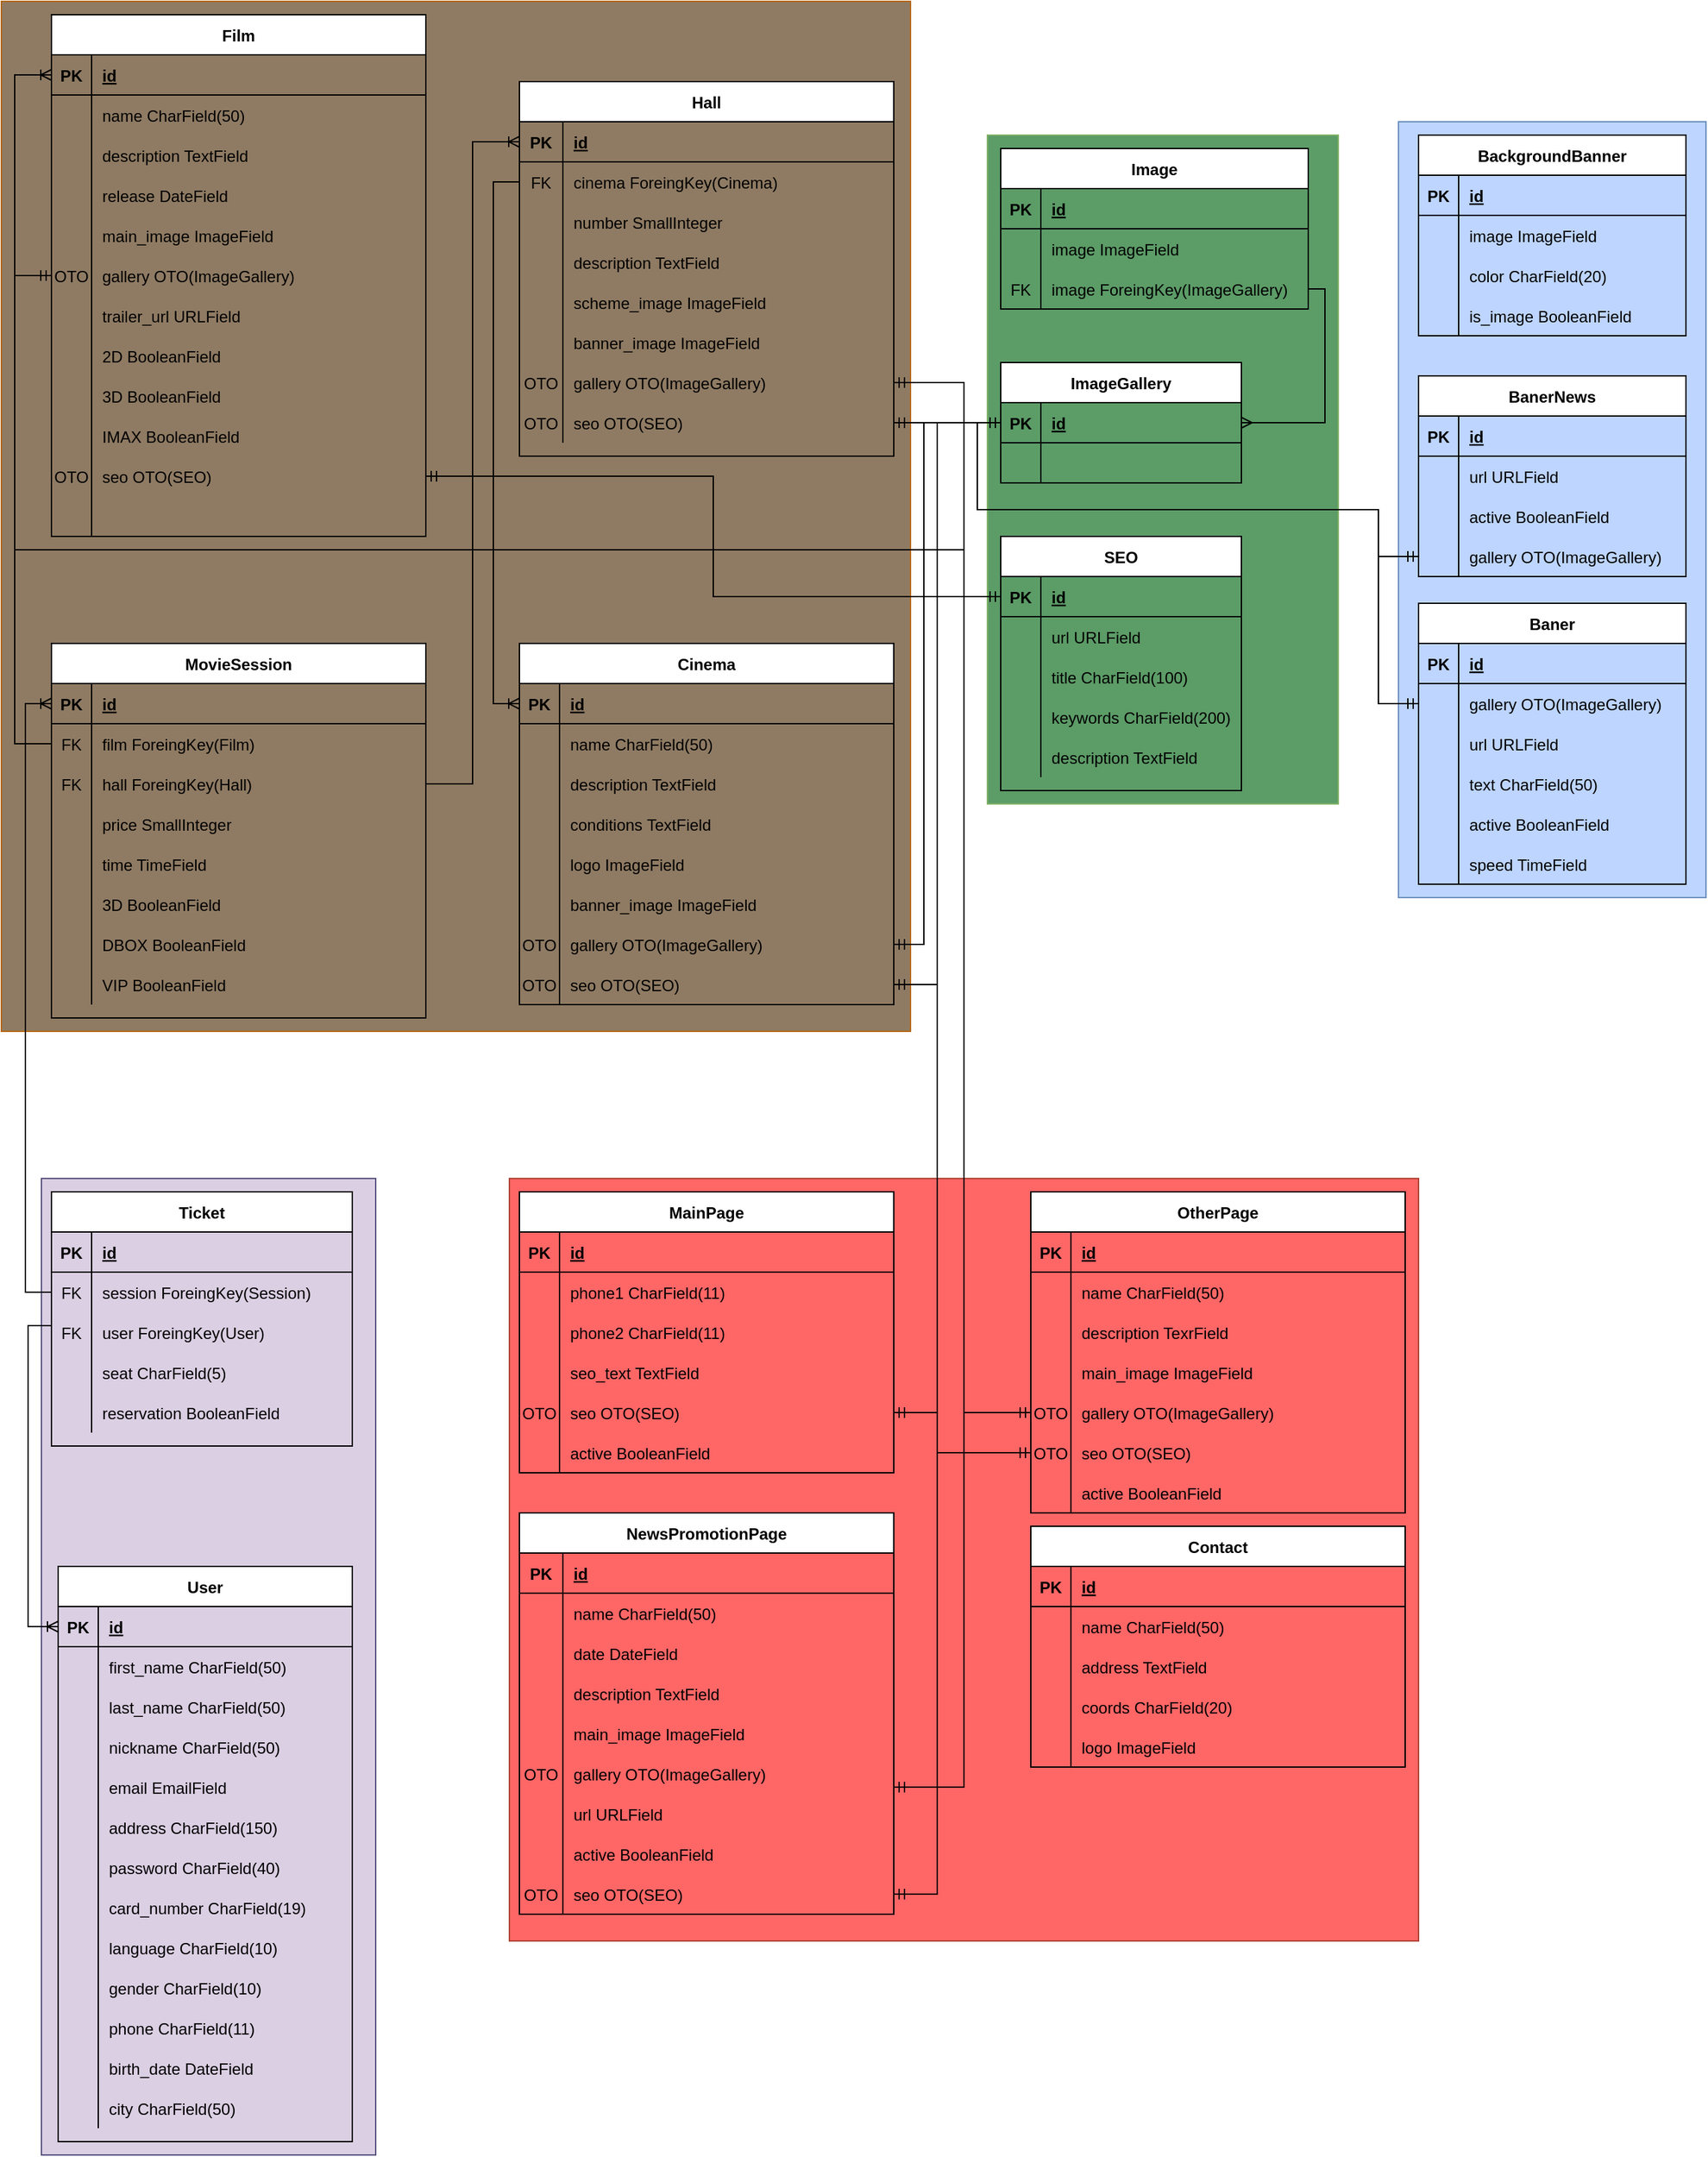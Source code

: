 <mxfile version="21.6.8" type="device">
  <diagram id="R2lEEEUBdFMjLlhIrx00" name="Page-1">
    <mxGraphModel dx="1819" dy="-72" grid="1" gridSize="10" guides="1" tooltips="1" connect="1" arrows="1" fold="1" page="1" pageScale="1" pageWidth="850" pageHeight="1100" math="0" shadow="0" extFonts="Permanent Marker^https://fonts.googleapis.com/css?family=Permanent+Marker">
      <root>
        <mxCell id="0" />
        <mxCell id="1" parent="0" />
        <mxCell id="1UH1LV7IOPtkqPir9TPX-203" value="" style="rounded=0;whiteSpace=wrap;html=1;fillColor=#dbcfe3;strokeColor=#56517e;fillStyle=auto;" parent="1" vertex="1">
          <mxGeometry x="100" y="2740" width="250" height="730" as="geometry" />
        </mxCell>
        <mxCell id="1UH1LV7IOPtkqPir9TPX-202" value="" style="rounded=0;whiteSpace=wrap;html=1;fillColor=#FF6666;strokeColor=#ae4132;fillStyle=auto;" parent="1" vertex="1">
          <mxGeometry x="450" y="2740" width="680" height="570" as="geometry" />
        </mxCell>
        <mxCell id="1UH1LV7IOPtkqPir9TPX-200" value="" style="rounded=0;whiteSpace=wrap;html=1;fillColor=#8F7B63;strokeColor=#b46504;" parent="1" vertex="1">
          <mxGeometry x="70" y="1860" width="680" height="770" as="geometry" />
        </mxCell>
        <mxCell id="1UH1LV7IOPtkqPir9TPX-199" value="" style="rounded=0;whiteSpace=wrap;html=1;fillColor=#5C9C67;strokeColor=#82b366;" parent="1" vertex="1">
          <mxGeometry x="807.5" y="1960" width="262.5" height="500" as="geometry" />
        </mxCell>
        <mxCell id="1UH1LV7IOPtkqPir9TPX-197" value="" style="rounded=0;whiteSpace=wrap;html=1;fillColor=#BDD5FF;strokeColor=#6c8ebf;direction=south;" parent="1" vertex="1">
          <mxGeometry x="1115" y="1950" width="230" height="580" as="geometry" />
        </mxCell>
        <mxCell id="M9lAvNFzEb0OgehyYksZ-1" value="User" style="shape=table;startSize=30;container=1;collapsible=1;childLayout=tableLayout;fixedRows=1;rowLines=0;fontStyle=1;align=center;resizeLast=1;" parent="1" vertex="1">
          <mxGeometry x="112.5" y="3030" width="220" height="430" as="geometry" />
        </mxCell>
        <mxCell id="M9lAvNFzEb0OgehyYksZ-2" value="" style="shape=tableRow;horizontal=0;startSize=0;swimlaneHead=0;swimlaneBody=0;fillColor=none;collapsible=0;dropTarget=0;points=[[0,0.5],[1,0.5]];portConstraint=eastwest;top=0;left=0;right=0;bottom=1;" parent="M9lAvNFzEb0OgehyYksZ-1" vertex="1">
          <mxGeometry y="30" width="220" height="30" as="geometry" />
        </mxCell>
        <mxCell id="M9lAvNFzEb0OgehyYksZ-3" value="PK" style="shape=partialRectangle;connectable=0;fillColor=none;top=0;left=0;bottom=0;right=0;fontStyle=1;overflow=hidden;" parent="M9lAvNFzEb0OgehyYksZ-2" vertex="1">
          <mxGeometry width="30" height="30" as="geometry">
            <mxRectangle width="30" height="30" as="alternateBounds" />
          </mxGeometry>
        </mxCell>
        <mxCell id="M9lAvNFzEb0OgehyYksZ-4" value="id" style="shape=partialRectangle;connectable=0;fillColor=none;top=0;left=0;bottom=0;right=0;align=left;spacingLeft=6;fontStyle=5;overflow=hidden;" parent="M9lAvNFzEb0OgehyYksZ-2" vertex="1">
          <mxGeometry x="30" width="190" height="30" as="geometry">
            <mxRectangle width="190" height="30" as="alternateBounds" />
          </mxGeometry>
        </mxCell>
        <mxCell id="M9lAvNFzEb0OgehyYksZ-5" value="" style="shape=tableRow;horizontal=0;startSize=0;swimlaneHead=0;swimlaneBody=0;fillColor=none;collapsible=0;dropTarget=0;points=[[0,0.5],[1,0.5]];portConstraint=eastwest;top=0;left=0;right=0;bottom=0;" parent="M9lAvNFzEb0OgehyYksZ-1" vertex="1">
          <mxGeometry y="60" width="220" height="30" as="geometry" />
        </mxCell>
        <mxCell id="M9lAvNFzEb0OgehyYksZ-6" value="" style="shape=partialRectangle;connectable=0;fillColor=none;top=0;left=0;bottom=0;right=0;editable=1;overflow=hidden;" parent="M9lAvNFzEb0OgehyYksZ-5" vertex="1">
          <mxGeometry width="30" height="30" as="geometry">
            <mxRectangle width="30" height="30" as="alternateBounds" />
          </mxGeometry>
        </mxCell>
        <mxCell id="M9lAvNFzEb0OgehyYksZ-7" value="first_name CharField(50)" style="shape=partialRectangle;connectable=0;fillColor=none;top=0;left=0;bottom=0;right=0;align=left;spacingLeft=6;overflow=hidden;" parent="M9lAvNFzEb0OgehyYksZ-5" vertex="1">
          <mxGeometry x="30" width="190" height="30" as="geometry">
            <mxRectangle width="190" height="30" as="alternateBounds" />
          </mxGeometry>
        </mxCell>
        <mxCell id="M9lAvNFzEb0OgehyYksZ-8" value="" style="shape=tableRow;horizontal=0;startSize=0;swimlaneHead=0;swimlaneBody=0;fillColor=none;collapsible=0;dropTarget=0;points=[[0,0.5],[1,0.5]];portConstraint=eastwest;top=0;left=0;right=0;bottom=0;" parent="M9lAvNFzEb0OgehyYksZ-1" vertex="1">
          <mxGeometry y="90" width="220" height="30" as="geometry" />
        </mxCell>
        <mxCell id="M9lAvNFzEb0OgehyYksZ-9" value="" style="shape=partialRectangle;connectable=0;fillColor=none;top=0;left=0;bottom=0;right=0;editable=1;overflow=hidden;" parent="M9lAvNFzEb0OgehyYksZ-8" vertex="1">
          <mxGeometry width="30" height="30" as="geometry">
            <mxRectangle width="30" height="30" as="alternateBounds" />
          </mxGeometry>
        </mxCell>
        <mxCell id="M9lAvNFzEb0OgehyYksZ-10" value="last_name CharField(50)" style="shape=partialRectangle;connectable=0;fillColor=none;top=0;left=0;bottom=0;right=0;align=left;spacingLeft=6;overflow=hidden;" parent="M9lAvNFzEb0OgehyYksZ-8" vertex="1">
          <mxGeometry x="30" width="190" height="30" as="geometry">
            <mxRectangle width="190" height="30" as="alternateBounds" />
          </mxGeometry>
        </mxCell>
        <mxCell id="M9lAvNFzEb0OgehyYksZ-11" value="" style="shape=tableRow;horizontal=0;startSize=0;swimlaneHead=0;swimlaneBody=0;fillColor=none;collapsible=0;dropTarget=0;points=[[0,0.5],[1,0.5]];portConstraint=eastwest;top=0;left=0;right=0;bottom=0;" parent="M9lAvNFzEb0OgehyYksZ-1" vertex="1">
          <mxGeometry y="120" width="220" height="30" as="geometry" />
        </mxCell>
        <mxCell id="M9lAvNFzEb0OgehyYksZ-12" value="" style="shape=partialRectangle;connectable=0;fillColor=none;top=0;left=0;bottom=0;right=0;editable=1;overflow=hidden;" parent="M9lAvNFzEb0OgehyYksZ-11" vertex="1">
          <mxGeometry width="30" height="30" as="geometry">
            <mxRectangle width="30" height="30" as="alternateBounds" />
          </mxGeometry>
        </mxCell>
        <mxCell id="M9lAvNFzEb0OgehyYksZ-13" value="nickname CharField(50)" style="shape=partialRectangle;connectable=0;fillColor=none;top=0;left=0;bottom=0;right=0;align=left;spacingLeft=6;overflow=hidden;" parent="M9lAvNFzEb0OgehyYksZ-11" vertex="1">
          <mxGeometry x="30" width="190" height="30" as="geometry">
            <mxRectangle width="190" height="30" as="alternateBounds" />
          </mxGeometry>
        </mxCell>
        <mxCell id="M9lAvNFzEb0OgehyYksZ-14" value="" style="shape=tableRow;horizontal=0;startSize=0;swimlaneHead=0;swimlaneBody=0;fillColor=none;collapsible=0;dropTarget=0;points=[[0,0.5],[1,0.5]];portConstraint=eastwest;top=0;left=0;right=0;bottom=0;" parent="M9lAvNFzEb0OgehyYksZ-1" vertex="1">
          <mxGeometry y="150" width="220" height="30" as="geometry" />
        </mxCell>
        <mxCell id="M9lAvNFzEb0OgehyYksZ-15" value="" style="shape=partialRectangle;connectable=0;fillColor=none;top=0;left=0;bottom=0;right=0;editable=1;overflow=hidden;" parent="M9lAvNFzEb0OgehyYksZ-14" vertex="1">
          <mxGeometry width="30" height="30" as="geometry">
            <mxRectangle width="30" height="30" as="alternateBounds" />
          </mxGeometry>
        </mxCell>
        <mxCell id="M9lAvNFzEb0OgehyYksZ-16" value="email EmailField" style="shape=partialRectangle;connectable=0;fillColor=none;top=0;left=0;bottom=0;right=0;align=left;spacingLeft=6;overflow=hidden;" parent="M9lAvNFzEb0OgehyYksZ-14" vertex="1">
          <mxGeometry x="30" width="190" height="30" as="geometry">
            <mxRectangle width="190" height="30" as="alternateBounds" />
          </mxGeometry>
        </mxCell>
        <mxCell id="M9lAvNFzEb0OgehyYksZ-17" value="" style="shape=tableRow;horizontal=0;startSize=0;swimlaneHead=0;swimlaneBody=0;fillColor=none;collapsible=0;dropTarget=0;points=[[0,0.5],[1,0.5]];portConstraint=eastwest;top=0;left=0;right=0;bottom=0;" parent="M9lAvNFzEb0OgehyYksZ-1" vertex="1">
          <mxGeometry y="180" width="220" height="30" as="geometry" />
        </mxCell>
        <mxCell id="M9lAvNFzEb0OgehyYksZ-18" value="" style="shape=partialRectangle;connectable=0;fillColor=none;top=0;left=0;bottom=0;right=0;editable=1;overflow=hidden;" parent="M9lAvNFzEb0OgehyYksZ-17" vertex="1">
          <mxGeometry width="30" height="30" as="geometry">
            <mxRectangle width="30" height="30" as="alternateBounds" />
          </mxGeometry>
        </mxCell>
        <mxCell id="M9lAvNFzEb0OgehyYksZ-19" value="address CharField(150)" style="shape=partialRectangle;connectable=0;fillColor=none;top=0;left=0;bottom=0;right=0;align=left;spacingLeft=6;overflow=hidden;" parent="M9lAvNFzEb0OgehyYksZ-17" vertex="1">
          <mxGeometry x="30" width="190" height="30" as="geometry">
            <mxRectangle width="190" height="30" as="alternateBounds" />
          </mxGeometry>
        </mxCell>
        <mxCell id="M9lAvNFzEb0OgehyYksZ-20" value="" style="shape=tableRow;horizontal=0;startSize=0;swimlaneHead=0;swimlaneBody=0;fillColor=none;collapsible=0;dropTarget=0;points=[[0,0.5],[1,0.5]];portConstraint=eastwest;top=0;left=0;right=0;bottom=0;" parent="M9lAvNFzEb0OgehyYksZ-1" vertex="1">
          <mxGeometry y="210" width="220" height="30" as="geometry" />
        </mxCell>
        <mxCell id="M9lAvNFzEb0OgehyYksZ-21" value="" style="shape=partialRectangle;connectable=0;fillColor=none;top=0;left=0;bottom=0;right=0;editable=1;overflow=hidden;" parent="M9lAvNFzEb0OgehyYksZ-20" vertex="1">
          <mxGeometry width="30" height="30" as="geometry">
            <mxRectangle width="30" height="30" as="alternateBounds" />
          </mxGeometry>
        </mxCell>
        <mxCell id="M9lAvNFzEb0OgehyYksZ-22" value="password CharField(40)" style="shape=partialRectangle;connectable=0;fillColor=none;top=0;left=0;bottom=0;right=0;align=left;spacingLeft=6;overflow=hidden;" parent="M9lAvNFzEb0OgehyYksZ-20" vertex="1">
          <mxGeometry x="30" width="190" height="30" as="geometry">
            <mxRectangle width="190" height="30" as="alternateBounds" />
          </mxGeometry>
        </mxCell>
        <mxCell id="M9lAvNFzEb0OgehyYksZ-23" value="" style="shape=tableRow;horizontal=0;startSize=0;swimlaneHead=0;swimlaneBody=0;fillColor=none;collapsible=0;dropTarget=0;points=[[0,0.5],[1,0.5]];portConstraint=eastwest;top=0;left=0;right=0;bottom=0;" parent="M9lAvNFzEb0OgehyYksZ-1" vertex="1">
          <mxGeometry y="240" width="220" height="30" as="geometry" />
        </mxCell>
        <mxCell id="M9lAvNFzEb0OgehyYksZ-24" value="" style="shape=partialRectangle;connectable=0;fillColor=none;top=0;left=0;bottom=0;right=0;editable=1;overflow=hidden;" parent="M9lAvNFzEb0OgehyYksZ-23" vertex="1">
          <mxGeometry width="30" height="30" as="geometry">
            <mxRectangle width="30" height="30" as="alternateBounds" />
          </mxGeometry>
        </mxCell>
        <mxCell id="M9lAvNFzEb0OgehyYksZ-25" value="card_number CharField(19)" style="shape=partialRectangle;connectable=0;fillColor=none;top=0;left=0;bottom=0;right=0;align=left;spacingLeft=6;overflow=hidden;" parent="M9lAvNFzEb0OgehyYksZ-23" vertex="1">
          <mxGeometry x="30" width="190" height="30" as="geometry">
            <mxRectangle width="190" height="30" as="alternateBounds" />
          </mxGeometry>
        </mxCell>
        <mxCell id="M9lAvNFzEb0OgehyYksZ-38" value="" style="shape=tableRow;horizontal=0;startSize=0;swimlaneHead=0;swimlaneBody=0;fillColor=none;collapsible=0;dropTarget=0;points=[[0,0.5],[1,0.5]];portConstraint=eastwest;top=0;left=0;right=0;bottom=0;" parent="M9lAvNFzEb0OgehyYksZ-1" vertex="1">
          <mxGeometry y="270" width="220" height="30" as="geometry" />
        </mxCell>
        <mxCell id="M9lAvNFzEb0OgehyYksZ-39" value="" style="shape=partialRectangle;connectable=0;fillColor=none;top=0;left=0;bottom=0;right=0;editable=1;overflow=hidden;" parent="M9lAvNFzEb0OgehyYksZ-38" vertex="1">
          <mxGeometry width="30" height="30" as="geometry">
            <mxRectangle width="30" height="30" as="alternateBounds" />
          </mxGeometry>
        </mxCell>
        <mxCell id="M9lAvNFzEb0OgehyYksZ-40" value="language CharField(10)" style="shape=partialRectangle;connectable=0;fillColor=none;top=0;left=0;bottom=0;right=0;align=left;spacingLeft=6;overflow=hidden;" parent="M9lAvNFzEb0OgehyYksZ-38" vertex="1">
          <mxGeometry x="30" width="190" height="30" as="geometry">
            <mxRectangle width="190" height="30" as="alternateBounds" />
          </mxGeometry>
        </mxCell>
        <mxCell id="M9lAvNFzEb0OgehyYksZ-35" value="" style="shape=tableRow;horizontal=0;startSize=0;swimlaneHead=0;swimlaneBody=0;fillColor=none;collapsible=0;dropTarget=0;points=[[0,0.5],[1,0.5]];portConstraint=eastwest;top=0;left=0;right=0;bottom=0;" parent="M9lAvNFzEb0OgehyYksZ-1" vertex="1">
          <mxGeometry y="300" width="220" height="30" as="geometry" />
        </mxCell>
        <mxCell id="M9lAvNFzEb0OgehyYksZ-36" value="" style="shape=partialRectangle;connectable=0;fillColor=none;top=0;left=0;bottom=0;right=0;editable=1;overflow=hidden;" parent="M9lAvNFzEb0OgehyYksZ-35" vertex="1">
          <mxGeometry width="30" height="30" as="geometry">
            <mxRectangle width="30" height="30" as="alternateBounds" />
          </mxGeometry>
        </mxCell>
        <mxCell id="M9lAvNFzEb0OgehyYksZ-37" value="gender CharField(10)" style="shape=partialRectangle;connectable=0;fillColor=none;top=0;left=0;bottom=0;right=0;align=left;spacingLeft=6;overflow=hidden;" parent="M9lAvNFzEb0OgehyYksZ-35" vertex="1">
          <mxGeometry x="30" width="190" height="30" as="geometry">
            <mxRectangle width="190" height="30" as="alternateBounds" />
          </mxGeometry>
        </mxCell>
        <mxCell id="M9lAvNFzEb0OgehyYksZ-26" value="" style="shape=tableRow;horizontal=0;startSize=0;swimlaneHead=0;swimlaneBody=0;fillColor=none;collapsible=0;dropTarget=0;points=[[0,0.5],[1,0.5]];portConstraint=eastwest;top=0;left=0;right=0;bottom=0;" parent="M9lAvNFzEb0OgehyYksZ-1" vertex="1">
          <mxGeometry y="330" width="220" height="30" as="geometry" />
        </mxCell>
        <mxCell id="M9lAvNFzEb0OgehyYksZ-27" value="" style="shape=partialRectangle;connectable=0;fillColor=none;top=0;left=0;bottom=0;right=0;editable=1;overflow=hidden;" parent="M9lAvNFzEb0OgehyYksZ-26" vertex="1">
          <mxGeometry width="30" height="30" as="geometry">
            <mxRectangle width="30" height="30" as="alternateBounds" />
          </mxGeometry>
        </mxCell>
        <mxCell id="M9lAvNFzEb0OgehyYksZ-28" value="phone CharField(11)" style="shape=partialRectangle;connectable=0;fillColor=none;top=0;left=0;bottom=0;right=0;align=left;spacingLeft=6;overflow=hidden;" parent="M9lAvNFzEb0OgehyYksZ-26" vertex="1">
          <mxGeometry x="30" width="190" height="30" as="geometry">
            <mxRectangle width="190" height="30" as="alternateBounds" />
          </mxGeometry>
        </mxCell>
        <mxCell id="M9lAvNFzEb0OgehyYksZ-29" value="" style="shape=tableRow;horizontal=0;startSize=0;swimlaneHead=0;swimlaneBody=0;fillColor=none;collapsible=0;dropTarget=0;points=[[0,0.5],[1,0.5]];portConstraint=eastwest;top=0;left=0;right=0;bottom=0;" parent="M9lAvNFzEb0OgehyYksZ-1" vertex="1">
          <mxGeometry y="360" width="220" height="30" as="geometry" />
        </mxCell>
        <mxCell id="M9lAvNFzEb0OgehyYksZ-30" value="" style="shape=partialRectangle;connectable=0;fillColor=none;top=0;left=0;bottom=0;right=0;editable=1;overflow=hidden;" parent="M9lAvNFzEb0OgehyYksZ-29" vertex="1">
          <mxGeometry width="30" height="30" as="geometry">
            <mxRectangle width="30" height="30" as="alternateBounds" />
          </mxGeometry>
        </mxCell>
        <mxCell id="M9lAvNFzEb0OgehyYksZ-31" value="birth_date DateField" style="shape=partialRectangle;connectable=0;fillColor=none;top=0;left=0;bottom=0;right=0;align=left;spacingLeft=6;overflow=hidden;" parent="M9lAvNFzEb0OgehyYksZ-29" vertex="1">
          <mxGeometry x="30" width="190" height="30" as="geometry">
            <mxRectangle width="190" height="30" as="alternateBounds" />
          </mxGeometry>
        </mxCell>
        <mxCell id="M9lAvNFzEb0OgehyYksZ-32" value="" style="shape=tableRow;horizontal=0;startSize=0;swimlaneHead=0;swimlaneBody=0;fillColor=none;collapsible=0;dropTarget=0;points=[[0,0.5],[1,0.5]];portConstraint=eastwest;top=0;left=0;right=0;bottom=0;" parent="M9lAvNFzEb0OgehyYksZ-1" vertex="1">
          <mxGeometry y="390" width="220" height="30" as="geometry" />
        </mxCell>
        <mxCell id="M9lAvNFzEb0OgehyYksZ-33" value="" style="shape=partialRectangle;connectable=0;fillColor=none;top=0;left=0;bottom=0;right=0;editable=1;overflow=hidden;" parent="M9lAvNFzEb0OgehyYksZ-32" vertex="1">
          <mxGeometry width="30" height="30" as="geometry">
            <mxRectangle width="30" height="30" as="alternateBounds" />
          </mxGeometry>
        </mxCell>
        <mxCell id="M9lAvNFzEb0OgehyYksZ-34" value="city CharField(50)" style="shape=partialRectangle;connectable=0;fillColor=none;top=0;left=0;bottom=0;right=0;align=left;spacingLeft=6;overflow=hidden;" parent="M9lAvNFzEb0OgehyYksZ-32" vertex="1">
          <mxGeometry x="30" width="190" height="30" as="geometry">
            <mxRectangle width="190" height="30" as="alternateBounds" />
          </mxGeometry>
        </mxCell>
        <mxCell id="M9lAvNFzEb0OgehyYksZ-41" value="Ticket" style="shape=table;startSize=30;container=1;collapsible=1;childLayout=tableLayout;fixedRows=1;rowLines=0;fontStyle=1;align=center;resizeLast=1;fillColor=#FFFFFF;" parent="1" vertex="1">
          <mxGeometry x="107.5" y="2750" width="225" height="190" as="geometry" />
        </mxCell>
        <mxCell id="M9lAvNFzEb0OgehyYksZ-42" value="" style="shape=tableRow;horizontal=0;startSize=0;swimlaneHead=0;swimlaneBody=0;fillColor=none;collapsible=0;dropTarget=0;points=[[0,0.5],[1,0.5]];portConstraint=eastwest;top=0;left=0;right=0;bottom=1;" parent="M9lAvNFzEb0OgehyYksZ-41" vertex="1">
          <mxGeometry y="30" width="225" height="30" as="geometry" />
        </mxCell>
        <mxCell id="M9lAvNFzEb0OgehyYksZ-43" value="PK" style="shape=partialRectangle;connectable=0;fillColor=none;top=0;left=0;bottom=0;right=0;fontStyle=1;overflow=hidden;" parent="M9lAvNFzEb0OgehyYksZ-42" vertex="1">
          <mxGeometry width="30" height="30" as="geometry">
            <mxRectangle width="30" height="30" as="alternateBounds" />
          </mxGeometry>
        </mxCell>
        <mxCell id="M9lAvNFzEb0OgehyYksZ-44" value="id" style="shape=partialRectangle;connectable=0;fillColor=none;top=0;left=0;bottom=0;right=0;align=left;spacingLeft=6;fontStyle=5;overflow=hidden;" parent="M9lAvNFzEb0OgehyYksZ-42" vertex="1">
          <mxGeometry x="30" width="195" height="30" as="geometry">
            <mxRectangle width="195" height="30" as="alternateBounds" />
          </mxGeometry>
        </mxCell>
        <mxCell id="M9lAvNFzEb0OgehyYksZ-45" value="" style="shape=tableRow;horizontal=0;startSize=0;swimlaneHead=0;swimlaneBody=0;fillColor=none;collapsible=0;dropTarget=0;points=[[0,0.5],[1,0.5]];portConstraint=eastwest;top=0;left=0;right=0;bottom=0;" parent="M9lAvNFzEb0OgehyYksZ-41" vertex="1">
          <mxGeometry y="60" width="225" height="30" as="geometry" />
        </mxCell>
        <mxCell id="M9lAvNFzEb0OgehyYksZ-46" value="FK" style="shape=partialRectangle;connectable=0;fillColor=none;top=0;left=0;bottom=0;right=0;editable=1;overflow=hidden;" parent="M9lAvNFzEb0OgehyYksZ-45" vertex="1">
          <mxGeometry width="30" height="30" as="geometry">
            <mxRectangle width="30" height="30" as="alternateBounds" />
          </mxGeometry>
        </mxCell>
        <mxCell id="M9lAvNFzEb0OgehyYksZ-47" value="session ForeingKey(Session)" style="shape=partialRectangle;connectable=0;fillColor=none;top=0;left=0;bottom=0;right=0;align=left;spacingLeft=6;overflow=hidden;" parent="M9lAvNFzEb0OgehyYksZ-45" vertex="1">
          <mxGeometry x="30" width="195" height="30" as="geometry">
            <mxRectangle width="195" height="30" as="alternateBounds" />
          </mxGeometry>
        </mxCell>
        <mxCell id="M9lAvNFzEb0OgehyYksZ-48" value="" style="shape=tableRow;horizontal=0;startSize=0;swimlaneHead=0;swimlaneBody=0;fillColor=none;collapsible=0;dropTarget=0;points=[[0,0.5],[1,0.5]];portConstraint=eastwest;top=0;left=0;right=0;bottom=0;" parent="M9lAvNFzEb0OgehyYksZ-41" vertex="1">
          <mxGeometry y="90" width="225" height="30" as="geometry" />
        </mxCell>
        <mxCell id="M9lAvNFzEb0OgehyYksZ-49" value="FK" style="shape=partialRectangle;connectable=0;fillColor=none;top=0;left=0;bottom=0;right=0;editable=1;overflow=hidden;" parent="M9lAvNFzEb0OgehyYksZ-48" vertex="1">
          <mxGeometry width="30" height="30" as="geometry">
            <mxRectangle width="30" height="30" as="alternateBounds" />
          </mxGeometry>
        </mxCell>
        <mxCell id="M9lAvNFzEb0OgehyYksZ-50" value="user ForeingKey(User)" style="shape=partialRectangle;connectable=0;fillColor=none;top=0;left=0;bottom=0;right=0;align=left;spacingLeft=6;overflow=hidden;" parent="M9lAvNFzEb0OgehyYksZ-48" vertex="1">
          <mxGeometry x="30" width="195" height="30" as="geometry">
            <mxRectangle width="195" height="30" as="alternateBounds" />
          </mxGeometry>
        </mxCell>
        <mxCell id="M9lAvNFzEb0OgehyYksZ-51" value="" style="shape=tableRow;horizontal=0;startSize=0;swimlaneHead=0;swimlaneBody=0;fillColor=none;collapsible=0;dropTarget=0;points=[[0,0.5],[1,0.5]];portConstraint=eastwest;top=0;left=0;right=0;bottom=0;" parent="M9lAvNFzEb0OgehyYksZ-41" vertex="1">
          <mxGeometry y="120" width="225" height="30" as="geometry" />
        </mxCell>
        <mxCell id="M9lAvNFzEb0OgehyYksZ-52" value="" style="shape=partialRectangle;connectable=0;fillColor=none;top=0;left=0;bottom=0;right=0;editable=1;overflow=hidden;" parent="M9lAvNFzEb0OgehyYksZ-51" vertex="1">
          <mxGeometry width="30" height="30" as="geometry">
            <mxRectangle width="30" height="30" as="alternateBounds" />
          </mxGeometry>
        </mxCell>
        <mxCell id="M9lAvNFzEb0OgehyYksZ-53" value=" seat CharField(5)" style="shape=partialRectangle;connectable=0;fillColor=none;top=0;left=0;bottom=0;right=0;align=left;spacingLeft=6;overflow=hidden;" parent="M9lAvNFzEb0OgehyYksZ-51" vertex="1">
          <mxGeometry x="30" width="195" height="30" as="geometry">
            <mxRectangle width="195" height="30" as="alternateBounds" />
          </mxGeometry>
        </mxCell>
        <mxCell id="M9lAvNFzEb0OgehyYksZ-54" value="" style="shape=tableRow;horizontal=0;startSize=0;swimlaneHead=0;swimlaneBody=0;fillColor=none;collapsible=0;dropTarget=0;points=[[0,0.5],[1,0.5]];portConstraint=eastwest;top=0;left=0;right=0;bottom=0;" parent="M9lAvNFzEb0OgehyYksZ-41" vertex="1">
          <mxGeometry y="150" width="225" height="30" as="geometry" />
        </mxCell>
        <mxCell id="M9lAvNFzEb0OgehyYksZ-55" value="" style="shape=partialRectangle;connectable=0;fillColor=none;top=0;left=0;bottom=0;right=0;editable=1;overflow=hidden;" parent="M9lAvNFzEb0OgehyYksZ-54" vertex="1">
          <mxGeometry width="30" height="30" as="geometry">
            <mxRectangle width="30" height="30" as="alternateBounds" />
          </mxGeometry>
        </mxCell>
        <mxCell id="M9lAvNFzEb0OgehyYksZ-56" value="reservation BooleanField" style="shape=partialRectangle;connectable=0;fillColor=none;top=0;left=0;bottom=0;right=0;align=left;spacingLeft=6;overflow=hidden;" parent="M9lAvNFzEb0OgehyYksZ-54" vertex="1">
          <mxGeometry x="30" width="195" height="30" as="geometry">
            <mxRectangle width="195" height="30" as="alternateBounds" />
          </mxGeometry>
        </mxCell>
        <mxCell id="M9lAvNFzEb0OgehyYksZ-57" style="edgeStyle=orthogonalEdgeStyle;rounded=0;orthogonalLoop=1;jettySize=auto;html=1;endArrow=ERoneToMany;endFill=0;" parent="1" source="M9lAvNFzEb0OgehyYksZ-48" target="M9lAvNFzEb0OgehyYksZ-2" edge="1">
          <mxGeometry relative="1" as="geometry">
            <Array as="points">
              <mxPoint x="90" y="2850" />
              <mxPoint x="90" y="3075" />
            </Array>
            <mxPoint x="220" y="2750" as="sourcePoint" />
          </mxGeometry>
        </mxCell>
        <mxCell id="P_xPoLMd0_7XKMgEV9gS-1" value="MovieSession" style="shape=table;startSize=30;container=1;collapsible=1;childLayout=tableLayout;fixedRows=1;rowLines=0;fontStyle=1;align=center;resizeLast=1;" parent="1" vertex="1">
          <mxGeometry x="107.5" y="2340" width="280" height="280" as="geometry" />
        </mxCell>
        <mxCell id="P_xPoLMd0_7XKMgEV9gS-2" value="" style="shape=tableRow;horizontal=0;startSize=0;swimlaneHead=0;swimlaneBody=0;fillColor=none;collapsible=0;dropTarget=0;points=[[0,0.5],[1,0.5]];portConstraint=eastwest;top=0;left=0;right=0;bottom=1;" parent="P_xPoLMd0_7XKMgEV9gS-1" vertex="1">
          <mxGeometry y="30" width="280" height="30" as="geometry" />
        </mxCell>
        <mxCell id="P_xPoLMd0_7XKMgEV9gS-3" value="PK" style="shape=partialRectangle;connectable=0;fillColor=none;top=0;left=0;bottom=0;right=0;fontStyle=1;overflow=hidden;" parent="P_xPoLMd0_7XKMgEV9gS-2" vertex="1">
          <mxGeometry width="30" height="30" as="geometry">
            <mxRectangle width="30" height="30" as="alternateBounds" />
          </mxGeometry>
        </mxCell>
        <mxCell id="P_xPoLMd0_7XKMgEV9gS-4" value="id" style="shape=partialRectangle;connectable=0;fillColor=none;top=0;left=0;bottom=0;right=0;align=left;spacingLeft=6;fontStyle=5;overflow=hidden;" parent="P_xPoLMd0_7XKMgEV9gS-2" vertex="1">
          <mxGeometry x="30" width="250" height="30" as="geometry">
            <mxRectangle width="250" height="30" as="alternateBounds" />
          </mxGeometry>
        </mxCell>
        <mxCell id="P_xPoLMd0_7XKMgEV9gS-5" value="" style="shape=tableRow;horizontal=0;startSize=0;swimlaneHead=0;swimlaneBody=0;fillColor=none;collapsible=0;dropTarget=0;points=[[0,0.5],[1,0.5]];portConstraint=eastwest;top=0;left=0;right=0;bottom=0;" parent="P_xPoLMd0_7XKMgEV9gS-1" vertex="1">
          <mxGeometry y="60" width="280" height="30" as="geometry" />
        </mxCell>
        <mxCell id="P_xPoLMd0_7XKMgEV9gS-6" value="FK" style="shape=partialRectangle;connectable=0;fillColor=none;top=0;left=0;bottom=0;right=0;editable=1;overflow=hidden;" parent="P_xPoLMd0_7XKMgEV9gS-5" vertex="1">
          <mxGeometry width="30" height="30" as="geometry">
            <mxRectangle width="30" height="30" as="alternateBounds" />
          </mxGeometry>
        </mxCell>
        <mxCell id="P_xPoLMd0_7XKMgEV9gS-7" value="film ForeingKey(Film)" style="shape=partialRectangle;connectable=0;fillColor=none;top=0;left=0;bottom=0;right=0;align=left;spacingLeft=6;overflow=hidden;" parent="P_xPoLMd0_7XKMgEV9gS-5" vertex="1">
          <mxGeometry x="30" width="250" height="30" as="geometry">
            <mxRectangle width="250" height="30" as="alternateBounds" />
          </mxGeometry>
        </mxCell>
        <mxCell id="P_xPoLMd0_7XKMgEV9gS-8" value="" style="shape=tableRow;horizontal=0;startSize=0;swimlaneHead=0;swimlaneBody=0;fillColor=none;collapsible=0;dropTarget=0;points=[[0,0.5],[1,0.5]];portConstraint=eastwest;top=0;left=0;right=0;bottom=0;" parent="P_xPoLMd0_7XKMgEV9gS-1" vertex="1">
          <mxGeometry y="90" width="280" height="30" as="geometry" />
        </mxCell>
        <mxCell id="P_xPoLMd0_7XKMgEV9gS-9" value="FK" style="shape=partialRectangle;connectable=0;fillColor=none;top=0;left=0;bottom=0;right=0;editable=1;overflow=hidden;" parent="P_xPoLMd0_7XKMgEV9gS-8" vertex="1">
          <mxGeometry width="30" height="30" as="geometry">
            <mxRectangle width="30" height="30" as="alternateBounds" />
          </mxGeometry>
        </mxCell>
        <mxCell id="P_xPoLMd0_7XKMgEV9gS-10" value="hall ForeingKey(Hall)" style="shape=partialRectangle;connectable=0;fillColor=none;top=0;left=0;bottom=0;right=0;align=left;spacingLeft=6;overflow=hidden;" parent="P_xPoLMd0_7XKMgEV9gS-8" vertex="1">
          <mxGeometry x="30" width="250" height="30" as="geometry">
            <mxRectangle width="250" height="30" as="alternateBounds" />
          </mxGeometry>
        </mxCell>
        <mxCell id="P_xPoLMd0_7XKMgEV9gS-11" value="" style="shape=tableRow;horizontal=0;startSize=0;swimlaneHead=0;swimlaneBody=0;fillColor=none;collapsible=0;dropTarget=0;points=[[0,0.5],[1,0.5]];portConstraint=eastwest;top=0;left=0;right=0;bottom=0;" parent="P_xPoLMd0_7XKMgEV9gS-1" vertex="1">
          <mxGeometry y="120" width="280" height="30" as="geometry" />
        </mxCell>
        <mxCell id="P_xPoLMd0_7XKMgEV9gS-12" value="" style="shape=partialRectangle;connectable=0;fillColor=none;top=0;left=0;bottom=0;right=0;editable=1;overflow=hidden;" parent="P_xPoLMd0_7XKMgEV9gS-11" vertex="1">
          <mxGeometry width="30" height="30" as="geometry">
            <mxRectangle width="30" height="30" as="alternateBounds" />
          </mxGeometry>
        </mxCell>
        <mxCell id="P_xPoLMd0_7XKMgEV9gS-13" value="price SmallInteger" style="shape=partialRectangle;connectable=0;fillColor=none;top=0;left=0;bottom=0;right=0;align=left;spacingLeft=6;overflow=hidden;" parent="P_xPoLMd0_7XKMgEV9gS-11" vertex="1">
          <mxGeometry x="30" width="250" height="30" as="geometry">
            <mxRectangle width="250" height="30" as="alternateBounds" />
          </mxGeometry>
        </mxCell>
        <mxCell id="P_xPoLMd0_7XKMgEV9gS-14" value="" style="shape=tableRow;horizontal=0;startSize=0;swimlaneHead=0;swimlaneBody=0;fillColor=none;collapsible=0;dropTarget=0;points=[[0,0.5],[1,0.5]];portConstraint=eastwest;top=0;left=0;right=0;bottom=0;" parent="P_xPoLMd0_7XKMgEV9gS-1" vertex="1">
          <mxGeometry y="150" width="280" height="30" as="geometry" />
        </mxCell>
        <mxCell id="P_xPoLMd0_7XKMgEV9gS-15" value="" style="shape=partialRectangle;connectable=0;fillColor=none;top=0;left=0;bottom=0;right=0;editable=1;overflow=hidden;" parent="P_xPoLMd0_7XKMgEV9gS-14" vertex="1">
          <mxGeometry width="30" height="30" as="geometry">
            <mxRectangle width="30" height="30" as="alternateBounds" />
          </mxGeometry>
        </mxCell>
        <mxCell id="P_xPoLMd0_7XKMgEV9gS-16" value="time TimeField" style="shape=partialRectangle;connectable=0;fillColor=none;top=0;left=0;bottom=0;right=0;align=left;spacingLeft=6;overflow=hidden;" parent="P_xPoLMd0_7XKMgEV9gS-14" vertex="1">
          <mxGeometry x="30" width="250" height="30" as="geometry">
            <mxRectangle width="250" height="30" as="alternateBounds" />
          </mxGeometry>
        </mxCell>
        <mxCell id="P_xPoLMd0_7XKMgEV9gS-17" value="" style="shape=tableRow;horizontal=0;startSize=0;swimlaneHead=0;swimlaneBody=0;fillColor=none;collapsible=0;dropTarget=0;points=[[0,0.5],[1,0.5]];portConstraint=eastwest;top=0;left=0;right=0;bottom=0;" parent="P_xPoLMd0_7XKMgEV9gS-1" vertex="1">
          <mxGeometry y="180" width="280" height="30" as="geometry" />
        </mxCell>
        <mxCell id="P_xPoLMd0_7XKMgEV9gS-18" value="" style="shape=partialRectangle;connectable=0;fillColor=none;top=0;left=0;bottom=0;right=0;editable=1;overflow=hidden;" parent="P_xPoLMd0_7XKMgEV9gS-17" vertex="1">
          <mxGeometry width="30" height="30" as="geometry">
            <mxRectangle width="30" height="30" as="alternateBounds" />
          </mxGeometry>
        </mxCell>
        <mxCell id="P_xPoLMd0_7XKMgEV9gS-19" value="3D BooleanField" style="shape=partialRectangle;connectable=0;fillColor=none;top=0;left=0;bottom=0;right=0;align=left;spacingLeft=6;overflow=hidden;" parent="P_xPoLMd0_7XKMgEV9gS-17" vertex="1">
          <mxGeometry x="30" width="250" height="30" as="geometry">
            <mxRectangle width="250" height="30" as="alternateBounds" />
          </mxGeometry>
        </mxCell>
        <mxCell id="P_xPoLMd0_7XKMgEV9gS-20" value="" style="shape=tableRow;horizontal=0;startSize=0;swimlaneHead=0;swimlaneBody=0;fillColor=none;collapsible=0;dropTarget=0;points=[[0,0.5],[1,0.5]];portConstraint=eastwest;top=0;left=0;right=0;bottom=0;" parent="P_xPoLMd0_7XKMgEV9gS-1" vertex="1">
          <mxGeometry y="210" width="280" height="30" as="geometry" />
        </mxCell>
        <mxCell id="P_xPoLMd0_7XKMgEV9gS-21" value="" style="shape=partialRectangle;connectable=0;fillColor=none;top=0;left=0;bottom=0;right=0;editable=1;overflow=hidden;" parent="P_xPoLMd0_7XKMgEV9gS-20" vertex="1">
          <mxGeometry width="30" height="30" as="geometry">
            <mxRectangle width="30" height="30" as="alternateBounds" />
          </mxGeometry>
        </mxCell>
        <mxCell id="P_xPoLMd0_7XKMgEV9gS-22" value="DBOX BooleanField" style="shape=partialRectangle;connectable=0;fillColor=none;top=0;left=0;bottom=0;right=0;align=left;spacingLeft=6;overflow=hidden;" parent="P_xPoLMd0_7XKMgEV9gS-20" vertex="1">
          <mxGeometry x="30" width="250" height="30" as="geometry">
            <mxRectangle width="250" height="30" as="alternateBounds" />
          </mxGeometry>
        </mxCell>
        <mxCell id="P_xPoLMd0_7XKMgEV9gS-23" value="" style="shape=tableRow;horizontal=0;startSize=0;swimlaneHead=0;swimlaneBody=0;fillColor=none;collapsible=0;dropTarget=0;points=[[0,0.5],[1,0.5]];portConstraint=eastwest;top=0;left=0;right=0;bottom=0;" parent="P_xPoLMd0_7XKMgEV9gS-1" vertex="1">
          <mxGeometry y="240" width="280" height="30" as="geometry" />
        </mxCell>
        <mxCell id="P_xPoLMd0_7XKMgEV9gS-24" value="" style="shape=partialRectangle;connectable=0;fillColor=none;top=0;left=0;bottom=0;right=0;editable=1;overflow=hidden;" parent="P_xPoLMd0_7XKMgEV9gS-23" vertex="1">
          <mxGeometry width="30" height="30" as="geometry">
            <mxRectangle width="30" height="30" as="alternateBounds" />
          </mxGeometry>
        </mxCell>
        <mxCell id="P_xPoLMd0_7XKMgEV9gS-25" value="VIP BooleanField" style="shape=partialRectangle;connectable=0;fillColor=none;top=0;left=0;bottom=0;right=0;align=left;spacingLeft=6;overflow=hidden;" parent="P_xPoLMd0_7XKMgEV9gS-23" vertex="1">
          <mxGeometry x="30" width="250" height="30" as="geometry">
            <mxRectangle width="250" height="30" as="alternateBounds" />
          </mxGeometry>
        </mxCell>
        <mxCell id="P_xPoLMd0_7XKMgEV9gS-26" style="edgeStyle=orthogonalEdgeStyle;rounded=0;orthogonalLoop=1;jettySize=auto;html=1;entryX=0;entryY=0.5;entryDx=0;entryDy=0;endArrow=ERoneToMany;endFill=0;" parent="1" source="M9lAvNFzEb0OgehyYksZ-45" target="P_xPoLMd0_7XKMgEV9gS-2" edge="1">
          <mxGeometry relative="1" as="geometry">
            <Array as="points">
              <mxPoint x="88" y="2825" />
              <mxPoint x="88" y="2385" />
            </Array>
          </mxGeometry>
        </mxCell>
        <mxCell id="P_xPoLMd0_7XKMgEV9gS-27" value="Film" style="shape=table;startSize=30;container=1;collapsible=1;childLayout=tableLayout;fixedRows=1;rowLines=0;fontStyle=1;align=center;resizeLast=1;" parent="1" vertex="1">
          <mxGeometry x="107.5" y="1870" width="280" height="390" as="geometry" />
        </mxCell>
        <mxCell id="P_xPoLMd0_7XKMgEV9gS-28" value="" style="shape=partialRectangle;collapsible=0;dropTarget=0;pointerEvents=0;fillColor=none;points=[[0,0.5],[1,0.5]];portConstraint=eastwest;top=0;left=0;right=0;bottom=1;" parent="P_xPoLMd0_7XKMgEV9gS-27" vertex="1">
          <mxGeometry y="30" width="280" height="30" as="geometry" />
        </mxCell>
        <mxCell id="P_xPoLMd0_7XKMgEV9gS-29" value="PK" style="shape=partialRectangle;overflow=hidden;connectable=0;fillColor=none;top=0;left=0;bottom=0;right=0;fontStyle=1;" parent="P_xPoLMd0_7XKMgEV9gS-28" vertex="1">
          <mxGeometry width="30" height="30" as="geometry">
            <mxRectangle width="30" height="30" as="alternateBounds" />
          </mxGeometry>
        </mxCell>
        <mxCell id="P_xPoLMd0_7XKMgEV9gS-30" value="id" style="shape=partialRectangle;overflow=hidden;connectable=0;fillColor=none;top=0;left=0;bottom=0;right=0;align=left;spacingLeft=6;fontStyle=5;" parent="P_xPoLMd0_7XKMgEV9gS-28" vertex="1">
          <mxGeometry x="30" width="250" height="30" as="geometry">
            <mxRectangle width="250" height="30" as="alternateBounds" />
          </mxGeometry>
        </mxCell>
        <mxCell id="P_xPoLMd0_7XKMgEV9gS-31" value="" style="shape=partialRectangle;collapsible=0;dropTarget=0;pointerEvents=0;fillColor=none;points=[[0,0.5],[1,0.5]];portConstraint=eastwest;top=0;left=0;right=0;bottom=0;" parent="P_xPoLMd0_7XKMgEV9gS-27" vertex="1">
          <mxGeometry y="60" width="280" height="30" as="geometry" />
        </mxCell>
        <mxCell id="P_xPoLMd0_7XKMgEV9gS-32" value="" style="shape=partialRectangle;overflow=hidden;connectable=0;fillColor=none;top=0;left=0;bottom=0;right=0;" parent="P_xPoLMd0_7XKMgEV9gS-31" vertex="1">
          <mxGeometry width="30" height="30" as="geometry">
            <mxRectangle width="30" height="30" as="alternateBounds" />
          </mxGeometry>
        </mxCell>
        <mxCell id="P_xPoLMd0_7XKMgEV9gS-33" value="name CharField(50)" style="shape=partialRectangle;overflow=hidden;connectable=0;fillColor=none;top=0;left=0;bottom=0;right=0;align=left;spacingLeft=6;" parent="P_xPoLMd0_7XKMgEV9gS-31" vertex="1">
          <mxGeometry x="30" width="250" height="30" as="geometry">
            <mxRectangle width="250" height="30" as="alternateBounds" />
          </mxGeometry>
        </mxCell>
        <mxCell id="P_xPoLMd0_7XKMgEV9gS-34" value="" style="shape=partialRectangle;collapsible=0;dropTarget=0;pointerEvents=0;fillColor=none;points=[[0,0.5],[1,0.5]];portConstraint=eastwest;top=0;left=0;right=0;bottom=0;" parent="P_xPoLMd0_7XKMgEV9gS-27" vertex="1">
          <mxGeometry y="90" width="280" height="30" as="geometry" />
        </mxCell>
        <mxCell id="P_xPoLMd0_7XKMgEV9gS-35" value="" style="shape=partialRectangle;overflow=hidden;connectable=0;fillColor=none;top=0;left=0;bottom=0;right=0;" parent="P_xPoLMd0_7XKMgEV9gS-34" vertex="1">
          <mxGeometry width="30" height="30" as="geometry">
            <mxRectangle width="30" height="30" as="alternateBounds" />
          </mxGeometry>
        </mxCell>
        <mxCell id="P_xPoLMd0_7XKMgEV9gS-36" value="description TextField" style="shape=partialRectangle;overflow=hidden;connectable=0;fillColor=none;top=0;left=0;bottom=0;right=0;align=left;spacingLeft=6;" parent="P_xPoLMd0_7XKMgEV9gS-34" vertex="1">
          <mxGeometry x="30" width="250" height="30" as="geometry">
            <mxRectangle width="250" height="30" as="alternateBounds" />
          </mxGeometry>
        </mxCell>
        <mxCell id="P_xPoLMd0_7XKMgEV9gS-37" value="" style="shape=partialRectangle;collapsible=0;dropTarget=0;pointerEvents=0;fillColor=none;points=[[0,0.5],[1,0.5]];portConstraint=eastwest;top=0;left=0;right=0;bottom=0;" parent="P_xPoLMd0_7XKMgEV9gS-27" vertex="1">
          <mxGeometry y="120" width="280" height="30" as="geometry" />
        </mxCell>
        <mxCell id="P_xPoLMd0_7XKMgEV9gS-38" value="" style="shape=partialRectangle;overflow=hidden;connectable=0;fillColor=none;top=0;left=0;bottom=0;right=0;" parent="P_xPoLMd0_7XKMgEV9gS-37" vertex="1">
          <mxGeometry width="30" height="30" as="geometry">
            <mxRectangle width="30" height="30" as="alternateBounds" />
          </mxGeometry>
        </mxCell>
        <mxCell id="P_xPoLMd0_7XKMgEV9gS-39" value="release DateField" style="shape=partialRectangle;overflow=hidden;connectable=0;fillColor=none;top=0;left=0;bottom=0;right=0;align=left;spacingLeft=6;" parent="P_xPoLMd0_7XKMgEV9gS-37" vertex="1">
          <mxGeometry x="30" width="250" height="30" as="geometry">
            <mxRectangle width="250" height="30" as="alternateBounds" />
          </mxGeometry>
        </mxCell>
        <mxCell id="P_xPoLMd0_7XKMgEV9gS-40" value="" style="shape=partialRectangle;collapsible=0;dropTarget=0;pointerEvents=0;fillColor=none;points=[[0,0.5],[1,0.5]];portConstraint=eastwest;top=0;left=0;right=0;bottom=0;" parent="P_xPoLMd0_7XKMgEV9gS-27" vertex="1">
          <mxGeometry y="150" width="280" height="30" as="geometry" />
        </mxCell>
        <mxCell id="P_xPoLMd0_7XKMgEV9gS-41" value="" style="shape=partialRectangle;overflow=hidden;connectable=0;fillColor=none;top=0;left=0;bottom=0;right=0;" parent="P_xPoLMd0_7XKMgEV9gS-40" vertex="1">
          <mxGeometry width="30" height="30" as="geometry">
            <mxRectangle width="30" height="30" as="alternateBounds" />
          </mxGeometry>
        </mxCell>
        <mxCell id="P_xPoLMd0_7XKMgEV9gS-42" value="main_image ImageField" style="shape=partialRectangle;overflow=hidden;connectable=0;fillColor=none;top=0;left=0;bottom=0;right=0;align=left;spacingLeft=6;" parent="P_xPoLMd0_7XKMgEV9gS-40" vertex="1">
          <mxGeometry x="30" width="250" height="30" as="geometry">
            <mxRectangle width="250" height="30" as="alternateBounds" />
          </mxGeometry>
        </mxCell>
        <mxCell id="P_xPoLMd0_7XKMgEV9gS-43" value="" style="shape=partialRectangle;collapsible=0;dropTarget=0;pointerEvents=0;fillColor=none;points=[[0,0.5],[1,0.5]];portConstraint=eastwest;top=0;left=0;right=0;bottom=0;" parent="P_xPoLMd0_7XKMgEV9gS-27" vertex="1">
          <mxGeometry y="180" width="280" height="30" as="geometry" />
        </mxCell>
        <mxCell id="P_xPoLMd0_7XKMgEV9gS-44" value="OTO" style="shape=partialRectangle;overflow=hidden;connectable=0;fillColor=none;top=0;left=0;bottom=0;right=0;" parent="P_xPoLMd0_7XKMgEV9gS-43" vertex="1">
          <mxGeometry width="30" height="30" as="geometry">
            <mxRectangle width="30" height="30" as="alternateBounds" />
          </mxGeometry>
        </mxCell>
        <mxCell id="P_xPoLMd0_7XKMgEV9gS-45" value="gallery OTO(ImageGallery)" style="shape=partialRectangle;overflow=hidden;connectable=0;fillColor=none;top=0;left=0;bottom=0;right=0;align=left;spacingLeft=6;" parent="P_xPoLMd0_7XKMgEV9gS-43" vertex="1">
          <mxGeometry x="30" width="250" height="30" as="geometry">
            <mxRectangle width="250" height="30" as="alternateBounds" />
          </mxGeometry>
        </mxCell>
        <mxCell id="P_xPoLMd0_7XKMgEV9gS-46" value="" style="shape=partialRectangle;collapsible=0;dropTarget=0;pointerEvents=0;fillColor=none;points=[[0,0.5],[1,0.5]];portConstraint=eastwest;top=0;left=0;right=0;bottom=0;" parent="P_xPoLMd0_7XKMgEV9gS-27" vertex="1">
          <mxGeometry y="210" width="280" height="30" as="geometry" />
        </mxCell>
        <mxCell id="P_xPoLMd0_7XKMgEV9gS-47" value="" style="shape=partialRectangle;overflow=hidden;connectable=0;fillColor=none;top=0;left=0;bottom=0;right=0;" parent="P_xPoLMd0_7XKMgEV9gS-46" vertex="1">
          <mxGeometry width="30" height="30" as="geometry">
            <mxRectangle width="30" height="30" as="alternateBounds" />
          </mxGeometry>
        </mxCell>
        <mxCell id="P_xPoLMd0_7XKMgEV9gS-48" value="trailer_url URLField" style="shape=partialRectangle;overflow=hidden;connectable=0;fillColor=none;top=0;left=0;bottom=0;right=0;align=left;spacingLeft=6;" parent="P_xPoLMd0_7XKMgEV9gS-46" vertex="1">
          <mxGeometry x="30" width="250" height="30" as="geometry">
            <mxRectangle width="250" height="30" as="alternateBounds" />
          </mxGeometry>
        </mxCell>
        <mxCell id="P_xPoLMd0_7XKMgEV9gS-52" value="" style="shape=partialRectangle;collapsible=0;dropTarget=0;pointerEvents=0;fillColor=none;points=[[0,0.5],[1,0.5]];portConstraint=eastwest;top=0;left=0;right=0;bottom=0;" parent="P_xPoLMd0_7XKMgEV9gS-27" vertex="1">
          <mxGeometry y="240" width="280" height="30" as="geometry" />
        </mxCell>
        <mxCell id="P_xPoLMd0_7XKMgEV9gS-53" value="" style="shape=partialRectangle;overflow=hidden;connectable=0;fillColor=none;top=0;left=0;bottom=0;right=0;" parent="P_xPoLMd0_7XKMgEV9gS-52" vertex="1">
          <mxGeometry width="30" height="30" as="geometry">
            <mxRectangle width="30" height="30" as="alternateBounds" />
          </mxGeometry>
        </mxCell>
        <mxCell id="P_xPoLMd0_7XKMgEV9gS-54" value="2D BooleanField" style="shape=partialRectangle;overflow=hidden;connectable=0;fillColor=none;top=0;left=0;bottom=0;right=0;align=left;spacingLeft=6;" parent="P_xPoLMd0_7XKMgEV9gS-52" vertex="1">
          <mxGeometry x="30" width="250" height="30" as="geometry">
            <mxRectangle width="250" height="30" as="alternateBounds" />
          </mxGeometry>
        </mxCell>
        <mxCell id="P_xPoLMd0_7XKMgEV9gS-55" value="" style="shape=partialRectangle;collapsible=0;dropTarget=0;pointerEvents=0;fillColor=none;points=[[0,0.5],[1,0.5]];portConstraint=eastwest;top=0;left=0;right=0;bottom=0;" parent="P_xPoLMd0_7XKMgEV9gS-27" vertex="1">
          <mxGeometry y="270" width="280" height="30" as="geometry" />
        </mxCell>
        <mxCell id="P_xPoLMd0_7XKMgEV9gS-56" value="" style="shape=partialRectangle;overflow=hidden;connectable=0;fillColor=none;top=0;left=0;bottom=0;right=0;" parent="P_xPoLMd0_7XKMgEV9gS-55" vertex="1">
          <mxGeometry width="30" height="30" as="geometry">
            <mxRectangle width="30" height="30" as="alternateBounds" />
          </mxGeometry>
        </mxCell>
        <mxCell id="P_xPoLMd0_7XKMgEV9gS-57" value="3D BooleanField" style="shape=partialRectangle;overflow=hidden;connectable=0;fillColor=none;top=0;left=0;bottom=0;right=0;align=left;spacingLeft=6;" parent="P_xPoLMd0_7XKMgEV9gS-55" vertex="1">
          <mxGeometry x="30" width="250" height="30" as="geometry">
            <mxRectangle width="250" height="30" as="alternateBounds" />
          </mxGeometry>
        </mxCell>
        <mxCell id="P_xPoLMd0_7XKMgEV9gS-58" value="" style="shape=partialRectangle;collapsible=0;dropTarget=0;pointerEvents=0;fillColor=none;points=[[0,0.5],[1,0.5]];portConstraint=eastwest;top=0;left=0;right=0;bottom=0;" parent="P_xPoLMd0_7XKMgEV9gS-27" vertex="1">
          <mxGeometry y="300" width="280" height="30" as="geometry" />
        </mxCell>
        <mxCell id="P_xPoLMd0_7XKMgEV9gS-59" value="" style="shape=partialRectangle;overflow=hidden;connectable=0;fillColor=none;top=0;left=0;bottom=0;right=0;" parent="P_xPoLMd0_7XKMgEV9gS-58" vertex="1">
          <mxGeometry width="30" height="30" as="geometry">
            <mxRectangle width="30" height="30" as="alternateBounds" />
          </mxGeometry>
        </mxCell>
        <mxCell id="P_xPoLMd0_7XKMgEV9gS-60" value="IMAX BooleanField" style="shape=partialRectangle;overflow=hidden;connectable=0;fillColor=none;top=0;left=0;bottom=0;right=0;align=left;spacingLeft=6;" parent="P_xPoLMd0_7XKMgEV9gS-58" vertex="1">
          <mxGeometry x="30" width="250" height="30" as="geometry">
            <mxRectangle width="250" height="30" as="alternateBounds" />
          </mxGeometry>
        </mxCell>
        <mxCell id="P_xPoLMd0_7XKMgEV9gS-61" value="" style="shape=partialRectangle;collapsible=0;dropTarget=0;pointerEvents=0;fillColor=none;points=[[0,0.5],[1,0.5]];portConstraint=eastwest;top=0;left=0;right=0;bottom=0;" parent="P_xPoLMd0_7XKMgEV9gS-27" vertex="1">
          <mxGeometry y="330" width="280" height="30" as="geometry" />
        </mxCell>
        <mxCell id="P_xPoLMd0_7XKMgEV9gS-62" value="OTO" style="shape=partialRectangle;overflow=hidden;connectable=0;fillColor=none;top=0;left=0;bottom=0;right=0;" parent="P_xPoLMd0_7XKMgEV9gS-61" vertex="1">
          <mxGeometry width="30" height="30" as="geometry">
            <mxRectangle width="30" height="30" as="alternateBounds" />
          </mxGeometry>
        </mxCell>
        <mxCell id="P_xPoLMd0_7XKMgEV9gS-63" value="seo OTO(SEO)" style="shape=partialRectangle;overflow=hidden;connectable=0;fillColor=none;top=0;left=0;bottom=0;right=0;align=left;spacingLeft=6;" parent="P_xPoLMd0_7XKMgEV9gS-61" vertex="1">
          <mxGeometry x="30" width="250" height="30" as="geometry">
            <mxRectangle width="250" height="30" as="alternateBounds" />
          </mxGeometry>
        </mxCell>
        <mxCell id="DH-Og1I-igW4uKPIQMjk-2" style="shape=partialRectangle;collapsible=0;dropTarget=0;pointerEvents=0;fillColor=none;points=[[0,0.5],[1,0.5]];portConstraint=eastwest;top=0;left=0;right=0;bottom=0;" parent="P_xPoLMd0_7XKMgEV9gS-27" vertex="1">
          <mxGeometry y="360" width="280" height="30" as="geometry" />
        </mxCell>
        <mxCell id="DH-Og1I-igW4uKPIQMjk-3" style="shape=partialRectangle;overflow=hidden;connectable=0;fillColor=none;top=0;left=0;bottom=0;right=0;" parent="DH-Og1I-igW4uKPIQMjk-2" vertex="1">
          <mxGeometry width="30" height="30" as="geometry">
            <mxRectangle width="30" height="30" as="alternateBounds" />
          </mxGeometry>
        </mxCell>
        <mxCell id="DH-Og1I-igW4uKPIQMjk-4" style="shape=partialRectangle;overflow=hidden;connectable=0;fillColor=none;top=0;left=0;bottom=0;right=0;align=left;spacingLeft=6;" parent="DH-Og1I-igW4uKPIQMjk-2" vertex="1">
          <mxGeometry x="30" width="250" height="30" as="geometry">
            <mxRectangle width="250" height="30" as="alternateBounds" />
          </mxGeometry>
        </mxCell>
        <mxCell id="P_xPoLMd0_7XKMgEV9gS-64" style="edgeStyle=orthogonalEdgeStyle;rounded=0;orthogonalLoop=1;jettySize=auto;html=1;endArrow=ERoneToMany;endFill=0;" parent="1" source="P_xPoLMd0_7XKMgEV9gS-5" target="P_xPoLMd0_7XKMgEV9gS-28" edge="1">
          <mxGeometry relative="1" as="geometry">
            <Array as="points">
              <mxPoint x="80" y="2415" />
              <mxPoint x="80" y="1915" />
            </Array>
          </mxGeometry>
        </mxCell>
        <mxCell id="NNGYlwBDGu5CjG_4Aqeb-2" value="Cinema" style="shape=table;startSize=30;container=1;collapsible=1;childLayout=tableLayout;fixedRows=1;rowLines=0;fontStyle=1;align=center;resizeLast=1;" parent="1" vertex="1">
          <mxGeometry x="457.5" y="2340" width="280" height="270" as="geometry" />
        </mxCell>
        <mxCell id="NNGYlwBDGu5CjG_4Aqeb-3" value="" style="shape=partialRectangle;collapsible=0;dropTarget=0;pointerEvents=0;fillColor=none;points=[[0,0.5],[1,0.5]];portConstraint=eastwest;top=0;left=0;right=0;bottom=1;" parent="NNGYlwBDGu5CjG_4Aqeb-2" vertex="1">
          <mxGeometry y="30" width="280" height="30" as="geometry" />
        </mxCell>
        <mxCell id="NNGYlwBDGu5CjG_4Aqeb-4" value="PK" style="shape=partialRectangle;overflow=hidden;connectable=0;fillColor=none;top=0;left=0;bottom=0;right=0;fontStyle=1;" parent="NNGYlwBDGu5CjG_4Aqeb-3" vertex="1">
          <mxGeometry width="30" height="30" as="geometry">
            <mxRectangle width="30" height="30" as="alternateBounds" />
          </mxGeometry>
        </mxCell>
        <mxCell id="NNGYlwBDGu5CjG_4Aqeb-5" value="id" style="shape=partialRectangle;overflow=hidden;connectable=0;fillColor=none;top=0;left=0;bottom=0;right=0;align=left;spacingLeft=6;fontStyle=5;" parent="NNGYlwBDGu5CjG_4Aqeb-3" vertex="1">
          <mxGeometry x="30" width="250" height="30" as="geometry">
            <mxRectangle width="250" height="30" as="alternateBounds" />
          </mxGeometry>
        </mxCell>
        <mxCell id="NNGYlwBDGu5CjG_4Aqeb-6" value="" style="shape=partialRectangle;collapsible=0;dropTarget=0;pointerEvents=0;fillColor=none;points=[[0,0.5],[1,0.5]];portConstraint=eastwest;top=0;left=0;right=0;bottom=0;" parent="NNGYlwBDGu5CjG_4Aqeb-2" vertex="1">
          <mxGeometry y="60" width="280" height="30" as="geometry" />
        </mxCell>
        <mxCell id="NNGYlwBDGu5CjG_4Aqeb-7" value="" style="shape=partialRectangle;overflow=hidden;connectable=0;fillColor=none;top=0;left=0;bottom=0;right=0;" parent="NNGYlwBDGu5CjG_4Aqeb-6" vertex="1">
          <mxGeometry width="30" height="30" as="geometry">
            <mxRectangle width="30" height="30" as="alternateBounds" />
          </mxGeometry>
        </mxCell>
        <mxCell id="NNGYlwBDGu5CjG_4Aqeb-8" value="name CharField(50)" style="shape=partialRectangle;overflow=hidden;connectable=0;fillColor=none;top=0;left=0;bottom=0;right=0;align=left;spacingLeft=6;" parent="NNGYlwBDGu5CjG_4Aqeb-6" vertex="1">
          <mxGeometry x="30" width="250" height="30" as="geometry">
            <mxRectangle width="250" height="30" as="alternateBounds" />
          </mxGeometry>
        </mxCell>
        <mxCell id="NNGYlwBDGu5CjG_4Aqeb-9" value="" style="shape=partialRectangle;collapsible=0;dropTarget=0;pointerEvents=0;fillColor=none;points=[[0,0.5],[1,0.5]];portConstraint=eastwest;top=0;left=0;right=0;bottom=0;" parent="NNGYlwBDGu5CjG_4Aqeb-2" vertex="1">
          <mxGeometry y="90" width="280" height="30" as="geometry" />
        </mxCell>
        <mxCell id="NNGYlwBDGu5CjG_4Aqeb-10" value="" style="shape=partialRectangle;overflow=hidden;connectable=0;fillColor=none;top=0;left=0;bottom=0;right=0;" parent="NNGYlwBDGu5CjG_4Aqeb-9" vertex="1">
          <mxGeometry width="30" height="30" as="geometry">
            <mxRectangle width="30" height="30" as="alternateBounds" />
          </mxGeometry>
        </mxCell>
        <mxCell id="NNGYlwBDGu5CjG_4Aqeb-11" value="description TextField" style="shape=partialRectangle;overflow=hidden;connectable=0;fillColor=none;top=0;left=0;bottom=0;right=0;align=left;spacingLeft=6;" parent="NNGYlwBDGu5CjG_4Aqeb-9" vertex="1">
          <mxGeometry x="30" width="250" height="30" as="geometry">
            <mxRectangle width="250" height="30" as="alternateBounds" />
          </mxGeometry>
        </mxCell>
        <mxCell id="NNGYlwBDGu5CjG_4Aqeb-12" value="" style="shape=partialRectangle;collapsible=0;dropTarget=0;pointerEvents=0;fillColor=none;points=[[0,0.5],[1,0.5]];portConstraint=eastwest;top=0;left=0;right=0;bottom=0;" parent="NNGYlwBDGu5CjG_4Aqeb-2" vertex="1">
          <mxGeometry y="120" width="280" height="30" as="geometry" />
        </mxCell>
        <mxCell id="NNGYlwBDGu5CjG_4Aqeb-13" value="" style="shape=partialRectangle;overflow=hidden;connectable=0;fillColor=none;top=0;left=0;bottom=0;right=0;" parent="NNGYlwBDGu5CjG_4Aqeb-12" vertex="1">
          <mxGeometry width="30" height="30" as="geometry">
            <mxRectangle width="30" height="30" as="alternateBounds" />
          </mxGeometry>
        </mxCell>
        <mxCell id="NNGYlwBDGu5CjG_4Aqeb-14" value="conditions TextField" style="shape=partialRectangle;overflow=hidden;connectable=0;fillColor=none;top=0;left=0;bottom=0;right=0;align=left;spacingLeft=6;" parent="NNGYlwBDGu5CjG_4Aqeb-12" vertex="1">
          <mxGeometry x="30" width="250" height="30" as="geometry">
            <mxRectangle width="250" height="30" as="alternateBounds" />
          </mxGeometry>
        </mxCell>
        <mxCell id="NNGYlwBDGu5CjG_4Aqeb-15" value="" style="shape=partialRectangle;collapsible=0;dropTarget=0;pointerEvents=0;fillColor=none;points=[[0,0.5],[1,0.5]];portConstraint=eastwest;top=0;left=0;right=0;bottom=0;" parent="NNGYlwBDGu5CjG_4Aqeb-2" vertex="1">
          <mxGeometry y="150" width="280" height="30" as="geometry" />
        </mxCell>
        <mxCell id="NNGYlwBDGu5CjG_4Aqeb-16" value="" style="shape=partialRectangle;overflow=hidden;connectable=0;fillColor=none;top=0;left=0;bottom=0;right=0;" parent="NNGYlwBDGu5CjG_4Aqeb-15" vertex="1">
          <mxGeometry width="30" height="30" as="geometry">
            <mxRectangle width="30" height="30" as="alternateBounds" />
          </mxGeometry>
        </mxCell>
        <mxCell id="NNGYlwBDGu5CjG_4Aqeb-17" value="logo ImageField" style="shape=partialRectangle;overflow=hidden;connectable=0;fillColor=none;top=0;left=0;bottom=0;right=0;align=left;spacingLeft=6;" parent="NNGYlwBDGu5CjG_4Aqeb-15" vertex="1">
          <mxGeometry x="30" width="250" height="30" as="geometry">
            <mxRectangle width="250" height="30" as="alternateBounds" />
          </mxGeometry>
        </mxCell>
        <mxCell id="NNGYlwBDGu5CjG_4Aqeb-18" value="" style="shape=partialRectangle;collapsible=0;dropTarget=0;pointerEvents=0;fillColor=none;points=[[0,0.5],[1,0.5]];portConstraint=eastwest;top=0;left=0;right=0;bottom=0;" parent="NNGYlwBDGu5CjG_4Aqeb-2" vertex="1">
          <mxGeometry y="180" width="280" height="30" as="geometry" />
        </mxCell>
        <mxCell id="NNGYlwBDGu5CjG_4Aqeb-19" value="" style="shape=partialRectangle;overflow=hidden;connectable=0;fillColor=none;top=0;left=0;bottom=0;right=0;" parent="NNGYlwBDGu5CjG_4Aqeb-18" vertex="1">
          <mxGeometry width="30" height="30" as="geometry">
            <mxRectangle width="30" height="30" as="alternateBounds" />
          </mxGeometry>
        </mxCell>
        <mxCell id="NNGYlwBDGu5CjG_4Aqeb-20" value="banner_image ImageField" style="shape=partialRectangle;overflow=hidden;connectable=0;fillColor=none;top=0;left=0;bottom=0;right=0;align=left;spacingLeft=6;" parent="NNGYlwBDGu5CjG_4Aqeb-18" vertex="1">
          <mxGeometry x="30" width="250" height="30" as="geometry">
            <mxRectangle width="250" height="30" as="alternateBounds" />
          </mxGeometry>
        </mxCell>
        <mxCell id="NNGYlwBDGu5CjG_4Aqeb-21" value="" style="shape=partialRectangle;collapsible=0;dropTarget=0;pointerEvents=0;fillColor=none;points=[[0,0.5],[1,0.5]];portConstraint=eastwest;top=0;left=0;right=0;bottom=0;" parent="NNGYlwBDGu5CjG_4Aqeb-2" vertex="1">
          <mxGeometry y="210" width="280" height="30" as="geometry" />
        </mxCell>
        <mxCell id="NNGYlwBDGu5CjG_4Aqeb-22" value="OTO" style="shape=partialRectangle;overflow=hidden;connectable=0;fillColor=none;top=0;left=0;bottom=0;right=0;" parent="NNGYlwBDGu5CjG_4Aqeb-21" vertex="1">
          <mxGeometry width="30" height="30" as="geometry">
            <mxRectangle width="30" height="30" as="alternateBounds" />
          </mxGeometry>
        </mxCell>
        <mxCell id="NNGYlwBDGu5CjG_4Aqeb-23" value="gallery OTO(ImageGallery)" style="shape=partialRectangle;overflow=hidden;connectable=0;fillColor=none;top=0;left=0;bottom=0;right=0;align=left;spacingLeft=6;" parent="NNGYlwBDGu5CjG_4Aqeb-21" vertex="1">
          <mxGeometry x="30" width="250" height="30" as="geometry">
            <mxRectangle width="250" height="30" as="alternateBounds" />
          </mxGeometry>
        </mxCell>
        <mxCell id="NNGYlwBDGu5CjG_4Aqeb-30" value="" style="shape=partialRectangle;collapsible=0;dropTarget=0;pointerEvents=0;fillColor=none;points=[[0,0.5],[1,0.5]];portConstraint=eastwest;top=0;left=0;right=0;bottom=0;" parent="NNGYlwBDGu5CjG_4Aqeb-2" vertex="1">
          <mxGeometry y="240" width="280" height="30" as="geometry" />
        </mxCell>
        <mxCell id="NNGYlwBDGu5CjG_4Aqeb-31" value="OTO" style="shape=partialRectangle;overflow=hidden;connectable=0;fillColor=none;top=0;left=0;bottom=0;right=0;" parent="NNGYlwBDGu5CjG_4Aqeb-30" vertex="1">
          <mxGeometry width="30" height="30" as="geometry">
            <mxRectangle width="30" height="30" as="alternateBounds" />
          </mxGeometry>
        </mxCell>
        <mxCell id="NNGYlwBDGu5CjG_4Aqeb-32" value="seo OTO(SEO)" style="shape=partialRectangle;overflow=hidden;connectable=0;fillColor=none;top=0;left=0;bottom=0;right=0;align=left;spacingLeft=6;" parent="NNGYlwBDGu5CjG_4Aqeb-30" vertex="1">
          <mxGeometry x="30" width="250" height="30" as="geometry">
            <mxRectangle width="250" height="30" as="alternateBounds" />
          </mxGeometry>
        </mxCell>
        <mxCell id="NNGYlwBDGu5CjG_4Aqeb-33" value="Hall" style="shape=table;startSize=30;container=1;collapsible=1;childLayout=tableLayout;fixedRows=1;rowLines=0;fontStyle=1;align=center;resizeLast=1;" parent="1" vertex="1">
          <mxGeometry x="457.5" y="1920" width="280" height="280" as="geometry" />
        </mxCell>
        <mxCell id="NNGYlwBDGu5CjG_4Aqeb-34" value="" style="shape=partialRectangle;collapsible=0;dropTarget=0;pointerEvents=0;fillColor=none;points=[[0,0.5],[1,0.5]];portConstraint=eastwest;top=0;left=0;right=0;bottom=1;" parent="NNGYlwBDGu5CjG_4Aqeb-33" vertex="1">
          <mxGeometry y="30" width="280" height="30" as="geometry" />
        </mxCell>
        <mxCell id="NNGYlwBDGu5CjG_4Aqeb-35" value="PK" style="shape=partialRectangle;overflow=hidden;connectable=0;fillColor=none;top=0;left=0;bottom=0;right=0;fontStyle=1;" parent="NNGYlwBDGu5CjG_4Aqeb-34" vertex="1">
          <mxGeometry width="32.5" height="30" as="geometry">
            <mxRectangle width="32.5" height="30" as="alternateBounds" />
          </mxGeometry>
        </mxCell>
        <mxCell id="NNGYlwBDGu5CjG_4Aqeb-36" value="id" style="shape=partialRectangle;overflow=hidden;connectable=0;fillColor=none;top=0;left=0;bottom=0;right=0;align=left;spacingLeft=6;fontStyle=5;" parent="NNGYlwBDGu5CjG_4Aqeb-34" vertex="1">
          <mxGeometry x="32.5" width="247.5" height="30" as="geometry">
            <mxRectangle width="247.5" height="30" as="alternateBounds" />
          </mxGeometry>
        </mxCell>
        <mxCell id="NNGYlwBDGu5CjG_4Aqeb-43" value="" style="shape=partialRectangle;collapsible=0;dropTarget=0;pointerEvents=0;fillColor=none;points=[[0,0.5],[1,0.5]];portConstraint=eastwest;top=0;left=0;right=0;bottom=0;" parent="NNGYlwBDGu5CjG_4Aqeb-33" vertex="1">
          <mxGeometry y="60" width="280" height="30" as="geometry" />
        </mxCell>
        <mxCell id="NNGYlwBDGu5CjG_4Aqeb-44" value="FK" style="shape=partialRectangle;overflow=hidden;connectable=0;fillColor=none;top=0;left=0;bottom=0;right=0;" parent="NNGYlwBDGu5CjG_4Aqeb-43" vertex="1">
          <mxGeometry width="32.5" height="30" as="geometry">
            <mxRectangle width="32.5" height="30" as="alternateBounds" />
          </mxGeometry>
        </mxCell>
        <mxCell id="NNGYlwBDGu5CjG_4Aqeb-45" value="cinema ForeingKey(Cinema)" style="shape=partialRectangle;overflow=hidden;connectable=0;fillColor=none;top=0;left=0;bottom=0;right=0;align=left;spacingLeft=6;" parent="NNGYlwBDGu5CjG_4Aqeb-43" vertex="1">
          <mxGeometry x="32.5" width="247.5" height="30" as="geometry">
            <mxRectangle width="247.5" height="30" as="alternateBounds" />
          </mxGeometry>
        </mxCell>
        <mxCell id="NNGYlwBDGu5CjG_4Aqeb-37" value="" style="shape=partialRectangle;collapsible=0;dropTarget=0;pointerEvents=0;fillColor=none;points=[[0,0.5],[1,0.5]];portConstraint=eastwest;top=0;left=0;right=0;bottom=0;" parent="NNGYlwBDGu5CjG_4Aqeb-33" vertex="1">
          <mxGeometry y="90" width="280" height="30" as="geometry" />
        </mxCell>
        <mxCell id="NNGYlwBDGu5CjG_4Aqeb-38" value="" style="shape=partialRectangle;overflow=hidden;connectable=0;fillColor=none;top=0;left=0;bottom=0;right=0;" parent="NNGYlwBDGu5CjG_4Aqeb-37" vertex="1">
          <mxGeometry width="32.5" height="30" as="geometry">
            <mxRectangle width="32.5" height="30" as="alternateBounds" />
          </mxGeometry>
        </mxCell>
        <mxCell id="NNGYlwBDGu5CjG_4Aqeb-39" value="number SmallInteger" style="shape=partialRectangle;overflow=hidden;connectable=0;fillColor=none;top=0;left=0;bottom=0;right=0;align=left;spacingLeft=6;" parent="NNGYlwBDGu5CjG_4Aqeb-37" vertex="1">
          <mxGeometry x="32.5" width="247.5" height="30" as="geometry">
            <mxRectangle width="247.5" height="30" as="alternateBounds" />
          </mxGeometry>
        </mxCell>
        <mxCell id="NNGYlwBDGu5CjG_4Aqeb-40" value="" style="shape=partialRectangle;collapsible=0;dropTarget=0;pointerEvents=0;fillColor=none;points=[[0,0.5],[1,0.5]];portConstraint=eastwest;top=0;left=0;right=0;bottom=0;" parent="NNGYlwBDGu5CjG_4Aqeb-33" vertex="1">
          <mxGeometry y="120" width="280" height="30" as="geometry" />
        </mxCell>
        <mxCell id="NNGYlwBDGu5CjG_4Aqeb-41" value="" style="shape=partialRectangle;overflow=hidden;connectable=0;fillColor=none;top=0;left=0;bottom=0;right=0;" parent="NNGYlwBDGu5CjG_4Aqeb-40" vertex="1">
          <mxGeometry width="32.5" height="30" as="geometry">
            <mxRectangle width="32.5" height="30" as="alternateBounds" />
          </mxGeometry>
        </mxCell>
        <mxCell id="NNGYlwBDGu5CjG_4Aqeb-42" value="description TextField" style="shape=partialRectangle;overflow=hidden;connectable=0;fillColor=none;top=0;left=0;bottom=0;right=0;align=left;spacingLeft=6;" parent="NNGYlwBDGu5CjG_4Aqeb-40" vertex="1">
          <mxGeometry x="32.5" width="247.5" height="30" as="geometry">
            <mxRectangle width="247.5" height="30" as="alternateBounds" />
          </mxGeometry>
        </mxCell>
        <mxCell id="NNGYlwBDGu5CjG_4Aqeb-46" value="" style="shape=partialRectangle;collapsible=0;dropTarget=0;pointerEvents=0;fillColor=none;points=[[0,0.5],[1,0.5]];portConstraint=eastwest;top=0;left=0;right=0;bottom=0;" parent="NNGYlwBDGu5CjG_4Aqeb-33" vertex="1">
          <mxGeometry y="150" width="280" height="30" as="geometry" />
        </mxCell>
        <mxCell id="NNGYlwBDGu5CjG_4Aqeb-47" value="" style="shape=partialRectangle;overflow=hidden;connectable=0;fillColor=none;top=0;left=0;bottom=0;right=0;" parent="NNGYlwBDGu5CjG_4Aqeb-46" vertex="1">
          <mxGeometry width="32.5" height="30" as="geometry">
            <mxRectangle width="32.5" height="30" as="alternateBounds" />
          </mxGeometry>
        </mxCell>
        <mxCell id="NNGYlwBDGu5CjG_4Aqeb-48" value=" scheme_image ImageField" style="shape=partialRectangle;overflow=hidden;connectable=0;fillColor=none;top=0;left=0;bottom=0;right=0;align=left;spacingLeft=6;" parent="NNGYlwBDGu5CjG_4Aqeb-46" vertex="1">
          <mxGeometry x="32.5" width="247.5" height="30" as="geometry">
            <mxRectangle width="247.5" height="30" as="alternateBounds" />
          </mxGeometry>
        </mxCell>
        <mxCell id="NNGYlwBDGu5CjG_4Aqeb-49" value="" style="shape=partialRectangle;collapsible=0;dropTarget=0;pointerEvents=0;fillColor=none;points=[[0,0.5],[1,0.5]];portConstraint=eastwest;top=0;left=0;right=0;bottom=0;" parent="NNGYlwBDGu5CjG_4Aqeb-33" vertex="1">
          <mxGeometry y="180" width="280" height="30" as="geometry" />
        </mxCell>
        <mxCell id="NNGYlwBDGu5CjG_4Aqeb-50" value="" style="shape=partialRectangle;overflow=hidden;connectable=0;fillColor=none;top=0;left=0;bottom=0;right=0;" parent="NNGYlwBDGu5CjG_4Aqeb-49" vertex="1">
          <mxGeometry width="32.5" height="30" as="geometry">
            <mxRectangle width="32.5" height="30" as="alternateBounds" />
          </mxGeometry>
        </mxCell>
        <mxCell id="NNGYlwBDGu5CjG_4Aqeb-51" value="banner_image ImageField" style="shape=partialRectangle;overflow=hidden;connectable=0;fillColor=none;top=0;left=0;bottom=0;right=0;align=left;spacingLeft=6;" parent="NNGYlwBDGu5CjG_4Aqeb-49" vertex="1">
          <mxGeometry x="32.5" width="247.5" height="30" as="geometry">
            <mxRectangle width="247.5" height="30" as="alternateBounds" />
          </mxGeometry>
        </mxCell>
        <mxCell id="NNGYlwBDGu5CjG_4Aqeb-55" value="" style="shape=partialRectangle;collapsible=0;dropTarget=0;pointerEvents=0;fillColor=none;points=[[0,0.5],[1,0.5]];portConstraint=eastwest;top=0;left=0;right=0;bottom=0;" parent="NNGYlwBDGu5CjG_4Aqeb-33" vertex="1">
          <mxGeometry y="210" width="280" height="30" as="geometry" />
        </mxCell>
        <mxCell id="NNGYlwBDGu5CjG_4Aqeb-56" value="OTO" style="shape=partialRectangle;overflow=hidden;connectable=0;fillColor=none;top=0;left=0;bottom=0;right=0;" parent="NNGYlwBDGu5CjG_4Aqeb-55" vertex="1">
          <mxGeometry width="32.5" height="30" as="geometry">
            <mxRectangle width="32.5" height="30" as="alternateBounds" />
          </mxGeometry>
        </mxCell>
        <mxCell id="NNGYlwBDGu5CjG_4Aqeb-57" value="gallery OTO(ImageGallery)" style="shape=partialRectangle;overflow=hidden;connectable=0;fillColor=none;top=0;left=0;bottom=0;right=0;align=left;spacingLeft=6;" parent="NNGYlwBDGu5CjG_4Aqeb-55" vertex="1">
          <mxGeometry x="32.5" width="247.5" height="30" as="geometry">
            <mxRectangle width="247.5" height="30" as="alternateBounds" />
          </mxGeometry>
        </mxCell>
        <mxCell id="NNGYlwBDGu5CjG_4Aqeb-52" value="" style="shape=partialRectangle;collapsible=0;dropTarget=0;pointerEvents=0;fillColor=none;points=[[0,0.5],[1,0.5]];portConstraint=eastwest;top=0;left=0;right=0;bottom=0;" parent="NNGYlwBDGu5CjG_4Aqeb-33" vertex="1">
          <mxGeometry y="240" width="280" height="30" as="geometry" />
        </mxCell>
        <mxCell id="NNGYlwBDGu5CjG_4Aqeb-53" value="OTO" style="shape=partialRectangle;overflow=hidden;connectable=0;fillColor=none;top=0;left=0;bottom=0;right=0;" parent="NNGYlwBDGu5CjG_4Aqeb-52" vertex="1">
          <mxGeometry width="32.5" height="30" as="geometry">
            <mxRectangle width="32.5" height="30" as="alternateBounds" />
          </mxGeometry>
        </mxCell>
        <mxCell id="NNGYlwBDGu5CjG_4Aqeb-54" value="seo OTO(SEO)" style="shape=partialRectangle;overflow=hidden;connectable=0;fillColor=none;top=0;left=0;bottom=0;right=0;align=left;spacingLeft=6;" parent="NNGYlwBDGu5CjG_4Aqeb-52" vertex="1">
          <mxGeometry x="32.5" width="247.5" height="30" as="geometry">
            <mxRectangle width="247.5" height="30" as="alternateBounds" />
          </mxGeometry>
        </mxCell>
        <mxCell id="NNGYlwBDGu5CjG_4Aqeb-58" style="edgeStyle=orthogonalEdgeStyle;rounded=0;orthogonalLoop=1;jettySize=auto;html=1;startArrow=none;startFill=0;endArrow=ERoneToMany;endFill=0;" parent="1" source="NNGYlwBDGu5CjG_4Aqeb-43" target="NNGYlwBDGu5CjG_4Aqeb-3" edge="1">
          <mxGeometry relative="1" as="geometry">
            <Array as="points">
              <mxPoint x="438" y="1995" />
              <mxPoint x="438" y="2385" />
            </Array>
          </mxGeometry>
        </mxCell>
        <mxCell id="NNGYlwBDGu5CjG_4Aqeb-60" style="edgeStyle=orthogonalEdgeStyle;rounded=0;orthogonalLoop=1;jettySize=auto;html=1;endArrow=ERoneToMany;endFill=0;" parent="1" source="P_xPoLMd0_7XKMgEV9gS-8" target="NNGYlwBDGu5CjG_4Aqeb-34" edge="1">
          <mxGeometry relative="1" as="geometry" />
        </mxCell>
        <mxCell id="p7dZiExsMvRFg3zpP_H4-9" value="ImageGallery" style="shape=table;startSize=30;container=1;collapsible=1;childLayout=tableLayout;fixedRows=1;rowLines=0;fontStyle=1;align=center;resizeLast=1;fillColor=#FFFFFF;" parent="1" vertex="1">
          <mxGeometry x="817.5" y="2130" width="180" height="90" as="geometry" />
        </mxCell>
        <mxCell id="p7dZiExsMvRFg3zpP_H4-10" value="" style="shape=tableRow;horizontal=0;startSize=0;swimlaneHead=0;swimlaneBody=0;fillColor=none;collapsible=0;dropTarget=0;points=[[0,0.5],[1,0.5]];portConstraint=eastwest;top=0;left=0;right=0;bottom=1;" parent="p7dZiExsMvRFg3zpP_H4-9" vertex="1">
          <mxGeometry y="30" width="180" height="30" as="geometry" />
        </mxCell>
        <mxCell id="p7dZiExsMvRFg3zpP_H4-11" value="PK" style="shape=partialRectangle;connectable=0;fillColor=none;top=0;left=0;bottom=0;right=0;fontStyle=1;overflow=hidden;" parent="p7dZiExsMvRFg3zpP_H4-10" vertex="1">
          <mxGeometry width="30" height="30" as="geometry">
            <mxRectangle width="30" height="30" as="alternateBounds" />
          </mxGeometry>
        </mxCell>
        <mxCell id="p7dZiExsMvRFg3zpP_H4-12" value="id" style="shape=partialRectangle;connectable=0;fillColor=none;top=0;left=0;bottom=0;right=0;align=left;spacingLeft=6;fontStyle=5;overflow=hidden;" parent="p7dZiExsMvRFg3zpP_H4-10" vertex="1">
          <mxGeometry x="30" width="150" height="30" as="geometry">
            <mxRectangle width="150" height="30" as="alternateBounds" />
          </mxGeometry>
        </mxCell>
        <mxCell id="p7dZiExsMvRFg3zpP_H4-13" value="" style="shape=tableRow;horizontal=0;startSize=0;swimlaneHead=0;swimlaneBody=0;fillColor=none;collapsible=0;dropTarget=0;points=[[0,0.5],[1,0.5]];portConstraint=eastwest;top=0;left=0;right=0;bottom=0;" parent="p7dZiExsMvRFg3zpP_H4-9" vertex="1">
          <mxGeometry y="60" width="180" height="30" as="geometry" />
        </mxCell>
        <mxCell id="p7dZiExsMvRFg3zpP_H4-14" value="" style="shape=partialRectangle;connectable=0;fillColor=none;top=0;left=0;bottom=0;right=0;editable=1;overflow=hidden;" parent="p7dZiExsMvRFg3zpP_H4-13" vertex="1">
          <mxGeometry width="30" height="30" as="geometry">
            <mxRectangle width="30" height="30" as="alternateBounds" />
          </mxGeometry>
        </mxCell>
        <mxCell id="p7dZiExsMvRFg3zpP_H4-15" value="" style="shape=partialRectangle;connectable=0;fillColor=none;top=0;left=0;bottom=0;right=0;align=left;spacingLeft=6;overflow=hidden;" parent="p7dZiExsMvRFg3zpP_H4-13" vertex="1">
          <mxGeometry x="30" width="150" height="30" as="geometry">
            <mxRectangle width="150" height="30" as="alternateBounds" />
          </mxGeometry>
        </mxCell>
        <mxCell id="p7dZiExsMvRFg3zpP_H4-16" value="SEO" style="shape=table;startSize=30;container=1;collapsible=1;childLayout=tableLayout;fixedRows=1;rowLines=0;fontStyle=1;align=center;resizeLast=1;" parent="1" vertex="1">
          <mxGeometry x="817.5" y="2260" width="180" height="190" as="geometry" />
        </mxCell>
        <mxCell id="p7dZiExsMvRFg3zpP_H4-17" value="" style="shape=tableRow;horizontal=0;startSize=0;swimlaneHead=0;swimlaneBody=0;fillColor=none;collapsible=0;dropTarget=0;points=[[0,0.5],[1,0.5]];portConstraint=eastwest;top=0;left=0;right=0;bottom=1;" parent="p7dZiExsMvRFg3zpP_H4-16" vertex="1">
          <mxGeometry y="30" width="180" height="30" as="geometry" />
        </mxCell>
        <mxCell id="p7dZiExsMvRFg3zpP_H4-18" value="PK" style="shape=partialRectangle;connectable=0;fillColor=none;top=0;left=0;bottom=0;right=0;fontStyle=1;overflow=hidden;" parent="p7dZiExsMvRFg3zpP_H4-17" vertex="1">
          <mxGeometry width="30" height="30" as="geometry">
            <mxRectangle width="30" height="30" as="alternateBounds" />
          </mxGeometry>
        </mxCell>
        <mxCell id="p7dZiExsMvRFg3zpP_H4-19" value="id" style="shape=partialRectangle;connectable=0;fillColor=none;top=0;left=0;bottom=0;right=0;align=left;spacingLeft=6;fontStyle=5;overflow=hidden;" parent="p7dZiExsMvRFg3zpP_H4-17" vertex="1">
          <mxGeometry x="30" width="150" height="30" as="geometry">
            <mxRectangle width="150" height="30" as="alternateBounds" />
          </mxGeometry>
        </mxCell>
        <mxCell id="p7dZiExsMvRFg3zpP_H4-20" value="" style="shape=tableRow;horizontal=0;startSize=0;swimlaneHead=0;swimlaneBody=0;fillColor=none;collapsible=0;dropTarget=0;points=[[0,0.5],[1,0.5]];portConstraint=eastwest;top=0;left=0;right=0;bottom=0;" parent="p7dZiExsMvRFg3zpP_H4-16" vertex="1">
          <mxGeometry y="60" width="180" height="30" as="geometry" />
        </mxCell>
        <mxCell id="p7dZiExsMvRFg3zpP_H4-21" value="" style="shape=partialRectangle;connectable=0;fillColor=none;top=0;left=0;bottom=0;right=0;editable=1;overflow=hidden;" parent="p7dZiExsMvRFg3zpP_H4-20" vertex="1">
          <mxGeometry width="30" height="30" as="geometry">
            <mxRectangle width="30" height="30" as="alternateBounds" />
          </mxGeometry>
        </mxCell>
        <mxCell id="p7dZiExsMvRFg3zpP_H4-22" value="url URLField" style="shape=partialRectangle;connectable=0;fillColor=none;top=0;left=0;bottom=0;right=0;align=left;spacingLeft=6;overflow=hidden;" parent="p7dZiExsMvRFg3zpP_H4-20" vertex="1">
          <mxGeometry x="30" width="150" height="30" as="geometry">
            <mxRectangle width="150" height="30" as="alternateBounds" />
          </mxGeometry>
        </mxCell>
        <mxCell id="p7dZiExsMvRFg3zpP_H4-23" value="" style="shape=tableRow;horizontal=0;startSize=0;swimlaneHead=0;swimlaneBody=0;fillColor=none;collapsible=0;dropTarget=0;points=[[0,0.5],[1,0.5]];portConstraint=eastwest;top=0;left=0;right=0;bottom=0;" parent="p7dZiExsMvRFg3zpP_H4-16" vertex="1">
          <mxGeometry y="90" width="180" height="30" as="geometry" />
        </mxCell>
        <mxCell id="p7dZiExsMvRFg3zpP_H4-24" value="" style="shape=partialRectangle;connectable=0;fillColor=none;top=0;left=0;bottom=0;right=0;editable=1;overflow=hidden;" parent="p7dZiExsMvRFg3zpP_H4-23" vertex="1">
          <mxGeometry width="30" height="30" as="geometry">
            <mxRectangle width="30" height="30" as="alternateBounds" />
          </mxGeometry>
        </mxCell>
        <mxCell id="p7dZiExsMvRFg3zpP_H4-25" value="title CharField(100)" style="shape=partialRectangle;connectable=0;fillColor=none;top=0;left=0;bottom=0;right=0;align=left;spacingLeft=6;overflow=hidden;" parent="p7dZiExsMvRFg3zpP_H4-23" vertex="1">
          <mxGeometry x="30" width="150" height="30" as="geometry">
            <mxRectangle width="150" height="30" as="alternateBounds" />
          </mxGeometry>
        </mxCell>
        <mxCell id="p7dZiExsMvRFg3zpP_H4-26" value="" style="shape=tableRow;horizontal=0;startSize=0;swimlaneHead=0;swimlaneBody=0;fillColor=none;collapsible=0;dropTarget=0;points=[[0,0.5],[1,0.5]];portConstraint=eastwest;top=0;left=0;right=0;bottom=0;" parent="p7dZiExsMvRFg3zpP_H4-16" vertex="1">
          <mxGeometry y="120" width="180" height="30" as="geometry" />
        </mxCell>
        <mxCell id="p7dZiExsMvRFg3zpP_H4-27" value="" style="shape=partialRectangle;connectable=0;fillColor=none;top=0;left=0;bottom=0;right=0;editable=1;overflow=hidden;" parent="p7dZiExsMvRFg3zpP_H4-26" vertex="1">
          <mxGeometry width="30" height="30" as="geometry">
            <mxRectangle width="30" height="30" as="alternateBounds" />
          </mxGeometry>
        </mxCell>
        <mxCell id="p7dZiExsMvRFg3zpP_H4-28" value="keywords CharField(200)" style="shape=partialRectangle;connectable=0;fillColor=none;top=0;left=0;bottom=0;right=0;align=left;spacingLeft=6;overflow=hidden;" parent="p7dZiExsMvRFg3zpP_H4-26" vertex="1">
          <mxGeometry x="30" width="150" height="30" as="geometry">
            <mxRectangle width="150" height="30" as="alternateBounds" />
          </mxGeometry>
        </mxCell>
        <mxCell id="p7dZiExsMvRFg3zpP_H4-29" value="" style="shape=tableRow;horizontal=0;startSize=0;swimlaneHead=0;swimlaneBody=0;fillColor=none;collapsible=0;dropTarget=0;points=[[0,0.5],[1,0.5]];portConstraint=eastwest;top=0;left=0;right=0;bottom=0;" parent="p7dZiExsMvRFg3zpP_H4-16" vertex="1">
          <mxGeometry y="150" width="180" height="30" as="geometry" />
        </mxCell>
        <mxCell id="p7dZiExsMvRFg3zpP_H4-30" value="" style="shape=partialRectangle;connectable=0;fillColor=none;top=0;left=0;bottom=0;right=0;editable=1;overflow=hidden;" parent="p7dZiExsMvRFg3zpP_H4-29" vertex="1">
          <mxGeometry width="30" height="30" as="geometry">
            <mxRectangle width="30" height="30" as="alternateBounds" />
          </mxGeometry>
        </mxCell>
        <mxCell id="p7dZiExsMvRFg3zpP_H4-31" value="description TextField" style="shape=partialRectangle;connectable=0;fillColor=none;top=0;left=0;bottom=0;right=0;align=left;spacingLeft=6;overflow=hidden;" parent="p7dZiExsMvRFg3zpP_H4-29" vertex="1">
          <mxGeometry x="30" width="150" height="30" as="geometry">
            <mxRectangle width="150" height="30" as="alternateBounds" />
          </mxGeometry>
        </mxCell>
        <mxCell id="1UH1LV7IOPtkqPir9TPX-1" style="edgeStyle=orthogonalEdgeStyle;rounded=0;orthogonalLoop=1;jettySize=auto;html=1;startArrow=ERmandOne;startFill=0;endArrow=ERmandOne;endFill=0;" parent="1" source="NNGYlwBDGu5CjG_4Aqeb-52" target="p7dZiExsMvRFg3zpP_H4-17" edge="1">
          <mxGeometry relative="1" as="geometry">
            <Array as="points">
              <mxPoint x="770" y="2175" />
              <mxPoint x="770" y="2305" />
            </Array>
          </mxGeometry>
        </mxCell>
        <mxCell id="1UH1LV7IOPtkqPir9TPX-2" style="edgeStyle=orthogonalEdgeStyle;rounded=0;orthogonalLoop=1;jettySize=auto;html=1;endArrow=ERmandOne;endFill=0;startArrow=ERmandOne;startFill=0;" parent="1" source="NNGYlwBDGu5CjG_4Aqeb-30" target="p7dZiExsMvRFg3zpP_H4-17" edge="1">
          <mxGeometry relative="1" as="geometry">
            <Array as="points">
              <mxPoint x="770" y="2595" />
              <mxPoint x="770" y="2305" />
            </Array>
          </mxGeometry>
        </mxCell>
        <mxCell id="1UH1LV7IOPtkqPir9TPX-3" style="edgeStyle=orthogonalEdgeStyle;rounded=0;orthogonalLoop=1;jettySize=auto;html=1;startArrow=ERmandOne;startFill=0;endArrow=ERmandOne;endFill=0;" parent="1" source="P_xPoLMd0_7XKMgEV9gS-61" target="p7dZiExsMvRFg3zpP_H4-17" edge="1">
          <mxGeometry relative="1" as="geometry" />
        </mxCell>
        <mxCell id="1UH1LV7IOPtkqPir9TPX-4" value="BackgroundBanner" style="shape=table;startSize=30;container=1;collapsible=1;childLayout=tableLayout;fixedRows=1;rowLines=0;fontStyle=1;align=center;resizeLast=1;" parent="1" vertex="1">
          <mxGeometry x="1130" y="1960" width="200" height="150" as="geometry" />
        </mxCell>
        <mxCell id="1UH1LV7IOPtkqPir9TPX-5" value="" style="shape=tableRow;horizontal=0;startSize=0;swimlaneHead=0;swimlaneBody=0;fillColor=none;collapsible=0;dropTarget=0;points=[[0,0.5],[1,0.5]];portConstraint=eastwest;top=0;left=0;right=0;bottom=1;" parent="1UH1LV7IOPtkqPir9TPX-4" vertex="1">
          <mxGeometry y="30" width="200" height="30" as="geometry" />
        </mxCell>
        <mxCell id="1UH1LV7IOPtkqPir9TPX-6" value="PK" style="shape=partialRectangle;connectable=0;fillColor=none;top=0;left=0;bottom=0;right=0;fontStyle=1;overflow=hidden;" parent="1UH1LV7IOPtkqPir9TPX-5" vertex="1">
          <mxGeometry width="30" height="30" as="geometry">
            <mxRectangle width="30" height="30" as="alternateBounds" />
          </mxGeometry>
        </mxCell>
        <mxCell id="1UH1LV7IOPtkqPir9TPX-7" value="id" style="shape=partialRectangle;connectable=0;fillColor=none;top=0;left=0;bottom=0;right=0;align=left;spacingLeft=6;fontStyle=5;overflow=hidden;" parent="1UH1LV7IOPtkqPir9TPX-5" vertex="1">
          <mxGeometry x="30" width="170" height="30" as="geometry">
            <mxRectangle width="170" height="30" as="alternateBounds" />
          </mxGeometry>
        </mxCell>
        <mxCell id="1UH1LV7IOPtkqPir9TPX-8" value="" style="shape=tableRow;horizontal=0;startSize=0;swimlaneHead=0;swimlaneBody=0;fillColor=none;collapsible=0;dropTarget=0;points=[[0,0.5],[1,0.5]];portConstraint=eastwest;top=0;left=0;right=0;bottom=0;" parent="1UH1LV7IOPtkqPir9TPX-4" vertex="1">
          <mxGeometry y="60" width="200" height="30" as="geometry" />
        </mxCell>
        <mxCell id="1UH1LV7IOPtkqPir9TPX-9" value="" style="shape=partialRectangle;connectable=0;fillColor=none;top=0;left=0;bottom=0;right=0;editable=1;overflow=hidden;" parent="1UH1LV7IOPtkqPir9TPX-8" vertex="1">
          <mxGeometry width="30" height="30" as="geometry">
            <mxRectangle width="30" height="30" as="alternateBounds" />
          </mxGeometry>
        </mxCell>
        <mxCell id="1UH1LV7IOPtkqPir9TPX-10" value="image ImageField" style="shape=partialRectangle;connectable=0;fillColor=none;top=0;left=0;bottom=0;right=0;align=left;spacingLeft=6;overflow=hidden;" parent="1UH1LV7IOPtkqPir9TPX-8" vertex="1">
          <mxGeometry x="30" width="170" height="30" as="geometry">
            <mxRectangle width="170" height="30" as="alternateBounds" />
          </mxGeometry>
        </mxCell>
        <mxCell id="1UH1LV7IOPtkqPir9TPX-11" value="" style="shape=tableRow;horizontal=0;startSize=0;swimlaneHead=0;swimlaneBody=0;fillColor=none;collapsible=0;dropTarget=0;points=[[0,0.5],[1,0.5]];portConstraint=eastwest;top=0;left=0;right=0;bottom=0;" parent="1UH1LV7IOPtkqPir9TPX-4" vertex="1">
          <mxGeometry y="90" width="200" height="30" as="geometry" />
        </mxCell>
        <mxCell id="1UH1LV7IOPtkqPir9TPX-12" value="" style="shape=partialRectangle;connectable=0;fillColor=none;top=0;left=0;bottom=0;right=0;editable=1;overflow=hidden;" parent="1UH1LV7IOPtkqPir9TPX-11" vertex="1">
          <mxGeometry width="30" height="30" as="geometry">
            <mxRectangle width="30" height="30" as="alternateBounds" />
          </mxGeometry>
        </mxCell>
        <mxCell id="1UH1LV7IOPtkqPir9TPX-13" value="color CharField(20)" style="shape=partialRectangle;connectable=0;fillColor=none;top=0;left=0;bottom=0;right=0;align=left;spacingLeft=6;overflow=hidden;" parent="1UH1LV7IOPtkqPir9TPX-11" vertex="1">
          <mxGeometry x="30" width="170" height="30" as="geometry">
            <mxRectangle width="170" height="30" as="alternateBounds" />
          </mxGeometry>
        </mxCell>
        <mxCell id="1UH1LV7IOPtkqPir9TPX-14" value="" style="shape=tableRow;horizontal=0;startSize=0;swimlaneHead=0;swimlaneBody=0;fillColor=none;collapsible=0;dropTarget=0;points=[[0,0.5],[1,0.5]];portConstraint=eastwest;top=0;left=0;right=0;bottom=0;" parent="1UH1LV7IOPtkqPir9TPX-4" vertex="1">
          <mxGeometry y="120" width="200" height="30" as="geometry" />
        </mxCell>
        <mxCell id="1UH1LV7IOPtkqPir9TPX-15" value="" style="shape=partialRectangle;connectable=0;fillColor=none;top=0;left=0;bottom=0;right=0;editable=1;overflow=hidden;" parent="1UH1LV7IOPtkqPir9TPX-14" vertex="1">
          <mxGeometry width="30" height="30" as="geometry">
            <mxRectangle width="30" height="30" as="alternateBounds" />
          </mxGeometry>
        </mxCell>
        <mxCell id="1UH1LV7IOPtkqPir9TPX-16" value="is_image BooleanField" style="shape=partialRectangle;connectable=0;fillColor=none;top=0;left=0;bottom=0;right=0;align=left;spacingLeft=6;overflow=hidden;" parent="1UH1LV7IOPtkqPir9TPX-14" vertex="1">
          <mxGeometry x="30" width="170" height="30" as="geometry">
            <mxRectangle width="170" height="30" as="alternateBounds" />
          </mxGeometry>
        </mxCell>
        <mxCell id="1UH1LV7IOPtkqPir9TPX-20" value="" style="shape=partialRectangle;collapsible=0;dropTarget=0;pointerEvents=0;fillColor=none;points=[[0,0.5],[1,0.5]];portConstraint=eastwest;top=0;left=0;right=0;bottom=0;" parent="1" vertex="1">
          <mxGeometry x="807.5" y="2075" width="180" height="30" as="geometry" />
        </mxCell>
        <mxCell id="1UH1LV7IOPtkqPir9TPX-21" value="" style="shape=partialRectangle;overflow=hidden;connectable=0;fillColor=none;top=0;left=0;bottom=0;right=0;" parent="1UH1LV7IOPtkqPir9TPX-20" vertex="1">
          <mxGeometry width="30" height="30" as="geometry">
            <mxRectangle width="30" height="30" as="alternateBounds" />
          </mxGeometry>
        </mxCell>
        <mxCell id="1UH1LV7IOPtkqPir9TPX-24" style="edgeStyle=orthogonalEdgeStyle;rounded=0;orthogonalLoop=1;jettySize=auto;html=1;startArrow=ERmandOne;startFill=0;endArrow=ERmandOne;endFill=0;" parent="1" source="NNGYlwBDGu5CjG_4Aqeb-55" target="p7dZiExsMvRFg3zpP_H4-10" edge="1">
          <mxGeometry relative="1" as="geometry">
            <Array as="points">
              <mxPoint x="790" y="2145" />
              <mxPoint x="790" y="2175" />
            </Array>
          </mxGeometry>
        </mxCell>
        <mxCell id="1UH1LV7IOPtkqPir9TPX-26" value="Baner" style="shape=table;startSize=30;container=1;collapsible=1;childLayout=tableLayout;fixedRows=1;rowLines=0;fontStyle=1;align=center;resizeLast=1;" parent="1" vertex="1">
          <mxGeometry x="1130" y="2310" width="200" height="210" as="geometry" />
        </mxCell>
        <mxCell id="1UH1LV7IOPtkqPir9TPX-27" value="" style="shape=tableRow;horizontal=0;startSize=0;swimlaneHead=0;swimlaneBody=0;fillColor=none;collapsible=0;dropTarget=0;points=[[0,0.5],[1,0.5]];portConstraint=eastwest;top=0;left=0;right=0;bottom=1;" parent="1UH1LV7IOPtkqPir9TPX-26" vertex="1">
          <mxGeometry y="30" width="200" height="30" as="geometry" />
        </mxCell>
        <mxCell id="1UH1LV7IOPtkqPir9TPX-28" value="PK" style="shape=partialRectangle;connectable=0;fillColor=none;top=0;left=0;bottom=0;right=0;fontStyle=1;overflow=hidden;" parent="1UH1LV7IOPtkqPir9TPX-27" vertex="1">
          <mxGeometry width="30" height="30" as="geometry">
            <mxRectangle width="30" height="30" as="alternateBounds" />
          </mxGeometry>
        </mxCell>
        <mxCell id="1UH1LV7IOPtkqPir9TPX-29" value="id" style="shape=partialRectangle;connectable=0;fillColor=none;top=0;left=0;bottom=0;right=0;align=left;spacingLeft=6;fontStyle=5;overflow=hidden;" parent="1UH1LV7IOPtkqPir9TPX-27" vertex="1">
          <mxGeometry x="30" width="170" height="30" as="geometry">
            <mxRectangle width="170" height="30" as="alternateBounds" />
          </mxGeometry>
        </mxCell>
        <mxCell id="1UH1LV7IOPtkqPir9TPX-30" value="" style="shape=tableRow;horizontal=0;startSize=0;swimlaneHead=0;swimlaneBody=0;fillColor=none;collapsible=0;dropTarget=0;points=[[0,0.5],[1,0.5]];portConstraint=eastwest;top=0;left=0;right=0;bottom=0;" parent="1UH1LV7IOPtkqPir9TPX-26" vertex="1">
          <mxGeometry y="60" width="200" height="30" as="geometry" />
        </mxCell>
        <mxCell id="1UH1LV7IOPtkqPir9TPX-31" value="" style="shape=partialRectangle;connectable=0;fillColor=none;top=0;left=0;bottom=0;right=0;editable=1;overflow=hidden;" parent="1UH1LV7IOPtkqPir9TPX-30" vertex="1">
          <mxGeometry width="30" height="30" as="geometry">
            <mxRectangle width="30" height="30" as="alternateBounds" />
          </mxGeometry>
        </mxCell>
        <mxCell id="1UH1LV7IOPtkqPir9TPX-32" value="gallery OTO(ImageGallery)" style="shape=partialRectangle;connectable=0;fillColor=none;top=0;left=0;bottom=0;right=0;align=left;spacingLeft=6;overflow=hidden;" parent="1UH1LV7IOPtkqPir9TPX-30" vertex="1">
          <mxGeometry x="30" width="170" height="30" as="geometry">
            <mxRectangle width="170" height="30" as="alternateBounds" />
          </mxGeometry>
        </mxCell>
        <mxCell id="1UH1LV7IOPtkqPir9TPX-33" value="" style="shape=tableRow;horizontal=0;startSize=0;swimlaneHead=0;swimlaneBody=0;fillColor=none;collapsible=0;dropTarget=0;points=[[0,0.5],[1,0.5]];portConstraint=eastwest;top=0;left=0;right=0;bottom=0;" parent="1UH1LV7IOPtkqPir9TPX-26" vertex="1">
          <mxGeometry y="90" width="200" height="30" as="geometry" />
        </mxCell>
        <mxCell id="1UH1LV7IOPtkqPir9TPX-34" value="" style="shape=partialRectangle;connectable=0;fillColor=none;top=0;left=0;bottom=0;right=0;editable=1;overflow=hidden;" parent="1UH1LV7IOPtkqPir9TPX-33" vertex="1">
          <mxGeometry width="30" height="30" as="geometry">
            <mxRectangle width="30" height="30" as="alternateBounds" />
          </mxGeometry>
        </mxCell>
        <mxCell id="1UH1LV7IOPtkqPir9TPX-35" value="url URLField" style="shape=partialRectangle;connectable=0;fillColor=none;top=0;left=0;bottom=0;right=0;align=left;spacingLeft=6;overflow=hidden;" parent="1UH1LV7IOPtkqPir9TPX-33" vertex="1">
          <mxGeometry x="30" width="170" height="30" as="geometry">
            <mxRectangle width="170" height="30" as="alternateBounds" />
          </mxGeometry>
        </mxCell>
        <mxCell id="1UH1LV7IOPtkqPir9TPX-36" value="" style="shape=tableRow;horizontal=0;startSize=0;swimlaneHead=0;swimlaneBody=0;fillColor=none;collapsible=0;dropTarget=0;points=[[0,0.5],[1,0.5]];portConstraint=eastwest;top=0;left=0;right=0;bottom=0;" parent="1UH1LV7IOPtkqPir9TPX-26" vertex="1">
          <mxGeometry y="120" width="200" height="30" as="geometry" />
        </mxCell>
        <mxCell id="1UH1LV7IOPtkqPir9TPX-37" value="" style="shape=partialRectangle;connectable=0;fillColor=none;top=0;left=0;bottom=0;right=0;editable=1;overflow=hidden;" parent="1UH1LV7IOPtkqPir9TPX-36" vertex="1">
          <mxGeometry width="30" height="30" as="geometry">
            <mxRectangle width="30" height="30" as="alternateBounds" />
          </mxGeometry>
        </mxCell>
        <mxCell id="1UH1LV7IOPtkqPir9TPX-38" value="text CharField(50)" style="shape=partialRectangle;connectable=0;fillColor=none;top=0;left=0;bottom=0;right=0;align=left;spacingLeft=6;overflow=hidden;" parent="1UH1LV7IOPtkqPir9TPX-36" vertex="1">
          <mxGeometry x="30" width="170" height="30" as="geometry">
            <mxRectangle width="170" height="30" as="alternateBounds" />
          </mxGeometry>
        </mxCell>
        <mxCell id="3hLyu1f7Ex4-kVx1sVI_-6" style="shape=tableRow;horizontal=0;startSize=0;swimlaneHead=0;swimlaneBody=0;fillColor=none;collapsible=0;dropTarget=0;points=[[0,0.5],[1,0.5]];portConstraint=eastwest;top=0;left=0;right=0;bottom=0;" parent="1UH1LV7IOPtkqPir9TPX-26" vertex="1">
          <mxGeometry y="150" width="200" height="30" as="geometry" />
        </mxCell>
        <mxCell id="3hLyu1f7Ex4-kVx1sVI_-7" style="shape=partialRectangle;connectable=0;fillColor=none;top=0;left=0;bottom=0;right=0;editable=1;overflow=hidden;" parent="3hLyu1f7Ex4-kVx1sVI_-6" vertex="1">
          <mxGeometry width="30" height="30" as="geometry">
            <mxRectangle width="30" height="30" as="alternateBounds" />
          </mxGeometry>
        </mxCell>
        <mxCell id="3hLyu1f7Ex4-kVx1sVI_-8" value="active BooleanField" style="shape=partialRectangle;connectable=0;fillColor=none;top=0;left=0;bottom=0;right=0;align=left;spacingLeft=6;overflow=hidden;" parent="3hLyu1f7Ex4-kVx1sVI_-6" vertex="1">
          <mxGeometry x="30" width="170" height="30" as="geometry">
            <mxRectangle width="170" height="30" as="alternateBounds" />
          </mxGeometry>
        </mxCell>
        <mxCell id="3hLyu1f7Ex4-kVx1sVI_-9" style="shape=tableRow;horizontal=0;startSize=0;swimlaneHead=0;swimlaneBody=0;fillColor=none;collapsible=0;dropTarget=0;points=[[0,0.5],[1,0.5]];portConstraint=eastwest;top=0;left=0;right=0;bottom=0;" parent="1UH1LV7IOPtkqPir9TPX-26" vertex="1">
          <mxGeometry y="180" width="200" height="30" as="geometry" />
        </mxCell>
        <mxCell id="3hLyu1f7Ex4-kVx1sVI_-10" style="shape=partialRectangle;connectable=0;fillColor=none;top=0;left=0;bottom=0;right=0;editable=1;overflow=hidden;" parent="3hLyu1f7Ex4-kVx1sVI_-9" vertex="1">
          <mxGeometry width="30" height="30" as="geometry">
            <mxRectangle width="30" height="30" as="alternateBounds" />
          </mxGeometry>
        </mxCell>
        <mxCell id="3hLyu1f7Ex4-kVx1sVI_-11" value="speed TimeField" style="shape=partialRectangle;connectable=0;fillColor=none;top=0;left=0;bottom=0;right=0;align=left;spacingLeft=6;overflow=hidden;" parent="3hLyu1f7Ex4-kVx1sVI_-9" vertex="1">
          <mxGeometry x="30" width="170" height="30" as="geometry">
            <mxRectangle width="170" height="30" as="alternateBounds" />
          </mxGeometry>
        </mxCell>
        <mxCell id="1UH1LV7IOPtkqPir9TPX-39" value="BanerNews" style="shape=table;startSize=30;container=1;collapsible=1;childLayout=tableLayout;fixedRows=1;rowLines=0;fontStyle=1;align=center;resizeLast=1;" parent="1" vertex="1">
          <mxGeometry x="1130" y="2140" width="200" height="150" as="geometry" />
        </mxCell>
        <mxCell id="1UH1LV7IOPtkqPir9TPX-40" value="" style="shape=tableRow;horizontal=0;startSize=0;swimlaneHead=0;swimlaneBody=0;fillColor=none;collapsible=0;dropTarget=0;points=[[0,0.5],[1,0.5]];portConstraint=eastwest;top=0;left=0;right=0;bottom=1;" parent="1UH1LV7IOPtkqPir9TPX-39" vertex="1">
          <mxGeometry y="30" width="200" height="30" as="geometry" />
        </mxCell>
        <mxCell id="1UH1LV7IOPtkqPir9TPX-41" value="PK" style="shape=partialRectangle;connectable=0;fillColor=none;top=0;left=0;bottom=0;right=0;fontStyle=1;overflow=hidden;" parent="1UH1LV7IOPtkqPir9TPX-40" vertex="1">
          <mxGeometry width="30" height="30" as="geometry">
            <mxRectangle width="30" height="30" as="alternateBounds" />
          </mxGeometry>
        </mxCell>
        <mxCell id="1UH1LV7IOPtkqPir9TPX-42" value="id" style="shape=partialRectangle;connectable=0;fillColor=none;top=0;left=0;bottom=0;right=0;align=left;spacingLeft=6;fontStyle=5;overflow=hidden;" parent="1UH1LV7IOPtkqPir9TPX-40" vertex="1">
          <mxGeometry x="30" width="170" height="30" as="geometry">
            <mxRectangle width="170" height="30" as="alternateBounds" />
          </mxGeometry>
        </mxCell>
        <mxCell id="1UH1LV7IOPtkqPir9TPX-46" value="" style="shape=tableRow;horizontal=0;startSize=0;swimlaneHead=0;swimlaneBody=0;fillColor=none;collapsible=0;dropTarget=0;points=[[0,0.5],[1,0.5]];portConstraint=eastwest;top=0;left=0;right=0;bottom=0;" parent="1UH1LV7IOPtkqPir9TPX-39" vertex="1">
          <mxGeometry y="60" width="200" height="30" as="geometry" />
        </mxCell>
        <mxCell id="1UH1LV7IOPtkqPir9TPX-47" value="" style="shape=partialRectangle;connectable=0;fillColor=none;top=0;left=0;bottom=0;right=0;editable=1;overflow=hidden;" parent="1UH1LV7IOPtkqPir9TPX-46" vertex="1">
          <mxGeometry width="30" height="30" as="geometry">
            <mxRectangle width="30" height="30" as="alternateBounds" />
          </mxGeometry>
        </mxCell>
        <mxCell id="1UH1LV7IOPtkqPir9TPX-48" value="url URLField" style="shape=partialRectangle;connectable=0;fillColor=none;top=0;left=0;bottom=0;right=0;align=left;spacingLeft=6;overflow=hidden;" parent="1UH1LV7IOPtkqPir9TPX-46" vertex="1">
          <mxGeometry x="30" width="170" height="30" as="geometry">
            <mxRectangle width="170" height="30" as="alternateBounds" />
          </mxGeometry>
        </mxCell>
        <mxCell id="3hLyu1f7Ex4-kVx1sVI_-15" style="shape=tableRow;horizontal=0;startSize=0;swimlaneHead=0;swimlaneBody=0;fillColor=none;collapsible=0;dropTarget=0;points=[[0,0.5],[1,0.5]];portConstraint=eastwest;top=0;left=0;right=0;bottom=0;" parent="1UH1LV7IOPtkqPir9TPX-39" vertex="1">
          <mxGeometry y="90" width="200" height="30" as="geometry" />
        </mxCell>
        <mxCell id="3hLyu1f7Ex4-kVx1sVI_-16" style="shape=partialRectangle;connectable=0;fillColor=none;top=0;left=0;bottom=0;right=0;editable=1;overflow=hidden;" parent="3hLyu1f7Ex4-kVx1sVI_-15" vertex="1">
          <mxGeometry width="30" height="30" as="geometry">
            <mxRectangle width="30" height="30" as="alternateBounds" />
          </mxGeometry>
        </mxCell>
        <mxCell id="3hLyu1f7Ex4-kVx1sVI_-17" value="active BooleanField" style="shape=partialRectangle;connectable=0;fillColor=none;top=0;left=0;bottom=0;right=0;align=left;spacingLeft=6;overflow=hidden;" parent="3hLyu1f7Ex4-kVx1sVI_-15" vertex="1">
          <mxGeometry x="30" width="170" height="30" as="geometry">
            <mxRectangle width="170" height="30" as="alternateBounds" />
          </mxGeometry>
        </mxCell>
        <mxCell id="3hLyu1f7Ex4-kVx1sVI_-18" style="shape=tableRow;horizontal=0;startSize=0;swimlaneHead=0;swimlaneBody=0;fillColor=none;collapsible=0;dropTarget=0;points=[[0,0.5],[1,0.5]];portConstraint=eastwest;top=0;left=0;right=0;bottom=0;" parent="1UH1LV7IOPtkqPir9TPX-39" vertex="1">
          <mxGeometry y="120" width="200" height="30" as="geometry" />
        </mxCell>
        <mxCell id="3hLyu1f7Ex4-kVx1sVI_-19" style="shape=partialRectangle;connectable=0;fillColor=none;top=0;left=0;bottom=0;right=0;editable=1;overflow=hidden;" parent="3hLyu1f7Ex4-kVx1sVI_-18" vertex="1">
          <mxGeometry width="30" height="30" as="geometry">
            <mxRectangle width="30" height="30" as="alternateBounds" />
          </mxGeometry>
        </mxCell>
        <mxCell id="3hLyu1f7Ex4-kVx1sVI_-20" value="gallery OTO(ImageGallery)" style="shape=partialRectangle;connectable=0;fillColor=none;top=0;left=0;bottom=0;right=0;align=left;spacingLeft=6;overflow=hidden;" parent="3hLyu1f7Ex4-kVx1sVI_-18" vertex="1">
          <mxGeometry x="30" width="170" height="30" as="geometry">
            <mxRectangle width="170" height="30" as="alternateBounds" />
          </mxGeometry>
        </mxCell>
        <mxCell id="1UH1LV7IOPtkqPir9TPX-49" style="edgeStyle=orthogonalEdgeStyle;rounded=0;orthogonalLoop=1;jettySize=auto;html=1;startArrow=ERmandOne;startFill=0;endArrow=ERmandOne;endFill=0;" parent="1" source="NNGYlwBDGu5CjG_4Aqeb-21" target="p7dZiExsMvRFg3zpP_H4-10" edge="1">
          <mxGeometry relative="1" as="geometry">
            <Array as="points">
              <mxPoint x="760" y="2565" />
              <mxPoint x="760" y="2175" />
            </Array>
          </mxGeometry>
        </mxCell>
        <mxCell id="1UH1LV7IOPtkqPir9TPX-51" style="edgeStyle=orthogonalEdgeStyle;rounded=0;orthogonalLoop=1;jettySize=auto;html=1;entryX=0;entryY=0.5;entryDx=0;entryDy=0;startArrow=ERmandOne;startFill=0;endArrow=ERmandOne;endFill=0;" parent="1" source="P_xPoLMd0_7XKMgEV9gS-43" target="p7dZiExsMvRFg3zpP_H4-10" edge="1">
          <mxGeometry relative="1" as="geometry">
            <Array as="points">
              <mxPoint x="80" y="2065" />
              <mxPoint x="80" y="2270" />
              <mxPoint x="790" y="2270" />
              <mxPoint x="790" y="2175" />
            </Array>
          </mxGeometry>
        </mxCell>
        <mxCell id="1UH1LV7IOPtkqPir9TPX-52" value="Image" style="shape=table;startSize=30;container=1;collapsible=1;childLayout=tableLayout;fixedRows=1;rowLines=0;fontStyle=1;align=center;resizeLast=1;" parent="1" vertex="1">
          <mxGeometry x="817.5" y="1970" width="230" height="120" as="geometry" />
        </mxCell>
        <mxCell id="1UH1LV7IOPtkqPir9TPX-53" value="" style="shape=tableRow;horizontal=0;startSize=0;swimlaneHead=0;swimlaneBody=0;fillColor=none;collapsible=0;dropTarget=0;points=[[0,0.5],[1,0.5]];portConstraint=eastwest;top=0;left=0;right=0;bottom=1;" parent="1UH1LV7IOPtkqPir9TPX-52" vertex="1">
          <mxGeometry y="30" width="230" height="30" as="geometry" />
        </mxCell>
        <mxCell id="1UH1LV7IOPtkqPir9TPX-54" value="PK" style="shape=partialRectangle;connectable=0;fillColor=none;top=0;left=0;bottom=0;right=0;fontStyle=1;overflow=hidden;" parent="1UH1LV7IOPtkqPir9TPX-53" vertex="1">
          <mxGeometry width="30" height="30" as="geometry">
            <mxRectangle width="30" height="30" as="alternateBounds" />
          </mxGeometry>
        </mxCell>
        <mxCell id="1UH1LV7IOPtkqPir9TPX-55" value="id" style="shape=partialRectangle;connectable=0;fillColor=none;top=0;left=0;bottom=0;right=0;align=left;spacingLeft=6;fontStyle=5;overflow=hidden;" parent="1UH1LV7IOPtkqPir9TPX-53" vertex="1">
          <mxGeometry x="30" width="200" height="30" as="geometry">
            <mxRectangle width="200" height="30" as="alternateBounds" />
          </mxGeometry>
        </mxCell>
        <mxCell id="1UH1LV7IOPtkqPir9TPX-56" value="" style="shape=tableRow;horizontal=0;startSize=0;swimlaneHead=0;swimlaneBody=0;fillColor=none;collapsible=0;dropTarget=0;points=[[0,0.5],[1,0.5]];portConstraint=eastwest;top=0;left=0;right=0;bottom=0;" parent="1UH1LV7IOPtkqPir9TPX-52" vertex="1">
          <mxGeometry y="60" width="230" height="30" as="geometry" />
        </mxCell>
        <mxCell id="1UH1LV7IOPtkqPir9TPX-57" value="" style="shape=partialRectangle;connectable=0;fillColor=none;top=0;left=0;bottom=0;right=0;editable=1;overflow=hidden;" parent="1UH1LV7IOPtkqPir9TPX-56" vertex="1">
          <mxGeometry width="30" height="30" as="geometry">
            <mxRectangle width="30" height="30" as="alternateBounds" />
          </mxGeometry>
        </mxCell>
        <mxCell id="1UH1LV7IOPtkqPir9TPX-58" value="image ImageField" style="shape=partialRectangle;connectable=0;fillColor=none;top=0;left=0;bottom=0;right=0;align=left;spacingLeft=6;overflow=hidden;" parent="1UH1LV7IOPtkqPir9TPX-56" vertex="1">
          <mxGeometry x="30" width="200" height="30" as="geometry">
            <mxRectangle width="200" height="30" as="alternateBounds" />
          </mxGeometry>
        </mxCell>
        <mxCell id="1UH1LV7IOPtkqPir9TPX-59" value="" style="shape=tableRow;horizontal=0;startSize=0;swimlaneHead=0;swimlaneBody=0;fillColor=none;collapsible=0;dropTarget=0;points=[[0,0.5],[1,0.5]];portConstraint=eastwest;top=0;left=0;right=0;bottom=0;" parent="1UH1LV7IOPtkqPir9TPX-52" vertex="1">
          <mxGeometry y="90" width="230" height="30" as="geometry" />
        </mxCell>
        <mxCell id="1UH1LV7IOPtkqPir9TPX-60" value="FK" style="shape=partialRectangle;connectable=0;fillColor=none;top=0;left=0;bottom=0;right=0;editable=1;overflow=hidden;" parent="1UH1LV7IOPtkqPir9TPX-59" vertex="1">
          <mxGeometry width="30" height="30" as="geometry">
            <mxRectangle width="30" height="30" as="alternateBounds" />
          </mxGeometry>
        </mxCell>
        <mxCell id="1UH1LV7IOPtkqPir9TPX-61" value="image ForeingKey(ImageGallery)" style="shape=partialRectangle;connectable=0;fillColor=none;top=0;left=0;bottom=0;right=0;align=left;spacingLeft=6;overflow=hidden;" parent="1UH1LV7IOPtkqPir9TPX-59" vertex="1">
          <mxGeometry x="30" width="200" height="30" as="geometry">
            <mxRectangle width="200" height="30" as="alternateBounds" />
          </mxGeometry>
        </mxCell>
        <mxCell id="1UH1LV7IOPtkqPir9TPX-68" style="edgeStyle=orthogonalEdgeStyle;rounded=0;orthogonalLoop=1;jettySize=auto;html=1;endArrow=ERmany;endFill=0;" parent="1" source="1UH1LV7IOPtkqPir9TPX-59" target="p7dZiExsMvRFg3zpP_H4-10" edge="1">
          <mxGeometry relative="1" as="geometry">
            <Array as="points">
              <mxPoint x="1060" y="2075" />
              <mxPoint x="1060" y="2175" />
            </Array>
          </mxGeometry>
        </mxCell>
        <mxCell id="1UH1LV7IOPtkqPir9TPX-69" value="MainPage" style="shape=table;startSize=30;container=1;collapsible=1;childLayout=tableLayout;fixedRows=1;rowLines=0;fontStyle=1;align=center;resizeLast=1;" parent="1" vertex="1">
          <mxGeometry x="457.5" y="2750" width="280" height="210" as="geometry" />
        </mxCell>
        <mxCell id="1UH1LV7IOPtkqPir9TPX-70" value="" style="shape=partialRectangle;collapsible=0;dropTarget=0;pointerEvents=0;fillColor=none;points=[[0,0.5],[1,0.5]];portConstraint=eastwest;top=0;left=0;right=0;bottom=1;" parent="1UH1LV7IOPtkqPir9TPX-69" vertex="1">
          <mxGeometry y="30" width="280" height="30" as="geometry" />
        </mxCell>
        <mxCell id="1UH1LV7IOPtkqPir9TPX-71" value="PK" style="shape=partialRectangle;overflow=hidden;connectable=0;fillColor=none;top=0;left=0;bottom=0;right=0;fontStyle=1;" parent="1UH1LV7IOPtkqPir9TPX-70" vertex="1">
          <mxGeometry width="30" height="30" as="geometry">
            <mxRectangle width="30" height="30" as="alternateBounds" />
          </mxGeometry>
        </mxCell>
        <mxCell id="1UH1LV7IOPtkqPir9TPX-72" value="id" style="shape=partialRectangle;overflow=hidden;connectable=0;fillColor=none;top=0;left=0;bottom=0;right=0;align=left;spacingLeft=6;fontStyle=5;" parent="1UH1LV7IOPtkqPir9TPX-70" vertex="1">
          <mxGeometry x="30" width="250" height="30" as="geometry">
            <mxRectangle width="250" height="30" as="alternateBounds" />
          </mxGeometry>
        </mxCell>
        <mxCell id="1UH1LV7IOPtkqPir9TPX-73" value="" style="shape=partialRectangle;collapsible=0;dropTarget=0;pointerEvents=0;fillColor=none;points=[[0,0.5],[1,0.5]];portConstraint=eastwest;top=0;left=0;right=0;bottom=0;" parent="1UH1LV7IOPtkqPir9TPX-69" vertex="1">
          <mxGeometry y="60" width="280" height="30" as="geometry" />
        </mxCell>
        <mxCell id="1UH1LV7IOPtkqPir9TPX-74" value="" style="shape=partialRectangle;overflow=hidden;connectable=0;fillColor=none;top=0;left=0;bottom=0;right=0;" parent="1UH1LV7IOPtkqPir9TPX-73" vertex="1">
          <mxGeometry width="30" height="30" as="geometry">
            <mxRectangle width="30" height="30" as="alternateBounds" />
          </mxGeometry>
        </mxCell>
        <mxCell id="1UH1LV7IOPtkqPir9TPX-75" value="phone1 CharField(11)" style="shape=partialRectangle;overflow=hidden;connectable=0;fillColor=none;top=0;left=0;bottom=0;right=0;align=left;spacingLeft=6;" parent="1UH1LV7IOPtkqPir9TPX-73" vertex="1">
          <mxGeometry x="30" width="250" height="30" as="geometry">
            <mxRectangle width="250" height="30" as="alternateBounds" />
          </mxGeometry>
        </mxCell>
        <mxCell id="1UH1LV7IOPtkqPir9TPX-76" value="" style="shape=partialRectangle;collapsible=0;dropTarget=0;pointerEvents=0;fillColor=none;points=[[0,0.5],[1,0.5]];portConstraint=eastwest;top=0;left=0;right=0;bottom=0;" parent="1UH1LV7IOPtkqPir9TPX-69" vertex="1">
          <mxGeometry y="90" width="280" height="30" as="geometry" />
        </mxCell>
        <mxCell id="1UH1LV7IOPtkqPir9TPX-77" value="" style="shape=partialRectangle;overflow=hidden;connectable=0;fillColor=none;top=0;left=0;bottom=0;right=0;" parent="1UH1LV7IOPtkqPir9TPX-76" vertex="1">
          <mxGeometry width="30" height="30" as="geometry">
            <mxRectangle width="30" height="30" as="alternateBounds" />
          </mxGeometry>
        </mxCell>
        <mxCell id="1UH1LV7IOPtkqPir9TPX-78" value="phone2 CharField(11)" style="shape=partialRectangle;overflow=hidden;connectable=0;fillColor=none;top=0;left=0;bottom=0;right=0;align=left;spacingLeft=6;" parent="1UH1LV7IOPtkqPir9TPX-76" vertex="1">
          <mxGeometry x="30" width="250" height="30" as="geometry">
            <mxRectangle width="250" height="30" as="alternateBounds" />
          </mxGeometry>
        </mxCell>
        <mxCell id="1UH1LV7IOPtkqPir9TPX-79" value="" style="shape=partialRectangle;collapsible=0;dropTarget=0;pointerEvents=0;fillColor=none;points=[[0,0.5],[1,0.5]];portConstraint=eastwest;top=0;left=0;right=0;bottom=0;" parent="1UH1LV7IOPtkqPir9TPX-69" vertex="1">
          <mxGeometry y="120" width="280" height="30" as="geometry" />
        </mxCell>
        <mxCell id="1UH1LV7IOPtkqPir9TPX-80" value="" style="shape=partialRectangle;overflow=hidden;connectable=0;fillColor=none;top=0;left=0;bottom=0;right=0;" parent="1UH1LV7IOPtkqPir9TPX-79" vertex="1">
          <mxGeometry width="30" height="30" as="geometry">
            <mxRectangle width="30" height="30" as="alternateBounds" />
          </mxGeometry>
        </mxCell>
        <mxCell id="1UH1LV7IOPtkqPir9TPX-81" value="seo_text TextField" style="shape=partialRectangle;overflow=hidden;connectable=0;fillColor=none;top=0;left=0;bottom=0;right=0;align=left;spacingLeft=6;" parent="1UH1LV7IOPtkqPir9TPX-79" vertex="1">
          <mxGeometry x="30" width="250" height="30" as="geometry">
            <mxRectangle width="250" height="30" as="alternateBounds" />
          </mxGeometry>
        </mxCell>
        <mxCell id="1UH1LV7IOPtkqPir9TPX-82" value="" style="shape=partialRectangle;collapsible=0;dropTarget=0;pointerEvents=0;fillColor=none;points=[[0,0.5],[1,0.5]];portConstraint=eastwest;top=0;left=0;right=0;bottom=0;" parent="1UH1LV7IOPtkqPir9TPX-69" vertex="1">
          <mxGeometry y="150" width="280" height="30" as="geometry" />
        </mxCell>
        <mxCell id="1UH1LV7IOPtkqPir9TPX-83" value="OTO" style="shape=partialRectangle;overflow=hidden;connectable=0;fillColor=none;top=0;left=0;bottom=0;right=0;" parent="1UH1LV7IOPtkqPir9TPX-82" vertex="1">
          <mxGeometry width="30" height="30" as="geometry">
            <mxRectangle width="30" height="30" as="alternateBounds" />
          </mxGeometry>
        </mxCell>
        <mxCell id="1UH1LV7IOPtkqPir9TPX-84" value="seo OTO(SEO)" style="shape=partialRectangle;overflow=hidden;connectable=0;fillColor=none;top=0;left=0;bottom=0;right=0;align=left;spacingLeft=6;" parent="1UH1LV7IOPtkqPir9TPX-82" vertex="1">
          <mxGeometry x="30" width="250" height="30" as="geometry">
            <mxRectangle width="250" height="30" as="alternateBounds" />
          </mxGeometry>
        </mxCell>
        <mxCell id="thEWPdyimWbM_CgOFaud-17" style="shape=partialRectangle;collapsible=0;dropTarget=0;pointerEvents=0;fillColor=none;points=[[0,0.5],[1,0.5]];portConstraint=eastwest;top=0;left=0;right=0;bottom=0;" parent="1UH1LV7IOPtkqPir9TPX-69" vertex="1">
          <mxGeometry y="180" width="280" height="30" as="geometry" />
        </mxCell>
        <mxCell id="thEWPdyimWbM_CgOFaud-18" style="shape=partialRectangle;overflow=hidden;connectable=0;fillColor=none;top=0;left=0;bottom=0;right=0;" parent="thEWPdyimWbM_CgOFaud-17" vertex="1">
          <mxGeometry width="30" height="30" as="geometry">
            <mxRectangle width="30" height="30" as="alternateBounds" />
          </mxGeometry>
        </mxCell>
        <mxCell id="thEWPdyimWbM_CgOFaud-19" value="active BooleanField" style="shape=partialRectangle;overflow=hidden;connectable=0;fillColor=none;top=0;left=0;bottom=0;right=0;align=left;spacingLeft=6;" parent="thEWPdyimWbM_CgOFaud-17" vertex="1">
          <mxGeometry x="30" width="250" height="30" as="geometry">
            <mxRectangle width="250" height="30" as="alternateBounds" />
          </mxGeometry>
        </mxCell>
        <mxCell id="1UH1LV7IOPtkqPir9TPX-88" value="NewsPromotionPage" style="shape=table;startSize=30;container=1;collapsible=1;childLayout=tableLayout;fixedRows=1;rowLines=0;fontStyle=1;align=center;resizeLast=1;" parent="1" vertex="1">
          <mxGeometry x="457.5" y="2990" width="280" height="300" as="geometry" />
        </mxCell>
        <mxCell id="1UH1LV7IOPtkqPir9TPX-89" value="" style="shape=partialRectangle;collapsible=0;dropTarget=0;pointerEvents=0;fillColor=none;points=[[0,0.5],[1,0.5]];portConstraint=eastwest;top=0;left=0;right=0;bottom=1;" parent="1UH1LV7IOPtkqPir9TPX-88" vertex="1">
          <mxGeometry y="30" width="280" height="30" as="geometry" />
        </mxCell>
        <mxCell id="1UH1LV7IOPtkqPir9TPX-90" value="PK" style="shape=partialRectangle;overflow=hidden;connectable=0;fillColor=none;top=0;left=0;bottom=0;right=0;fontStyle=1;" parent="1UH1LV7IOPtkqPir9TPX-89" vertex="1">
          <mxGeometry width="32.5" height="30" as="geometry">
            <mxRectangle width="32.5" height="30" as="alternateBounds" />
          </mxGeometry>
        </mxCell>
        <mxCell id="1UH1LV7IOPtkqPir9TPX-91" value="id" style="shape=partialRectangle;overflow=hidden;connectable=0;fillColor=none;top=0;left=0;bottom=0;right=0;align=left;spacingLeft=6;fontStyle=5;" parent="1UH1LV7IOPtkqPir9TPX-89" vertex="1">
          <mxGeometry x="32.5" width="247.5" height="30" as="geometry">
            <mxRectangle width="247.5" height="30" as="alternateBounds" />
          </mxGeometry>
        </mxCell>
        <mxCell id="1UH1LV7IOPtkqPir9TPX-92" value="" style="shape=partialRectangle;collapsible=0;dropTarget=0;pointerEvents=0;fillColor=none;points=[[0,0.5],[1,0.5]];portConstraint=eastwest;top=0;left=0;right=0;bottom=0;" parent="1UH1LV7IOPtkqPir9TPX-88" vertex="1">
          <mxGeometry y="60" width="280" height="30" as="geometry" />
        </mxCell>
        <mxCell id="1UH1LV7IOPtkqPir9TPX-93" value="" style="shape=partialRectangle;overflow=hidden;connectable=0;fillColor=none;top=0;left=0;bottom=0;right=0;" parent="1UH1LV7IOPtkqPir9TPX-92" vertex="1">
          <mxGeometry width="32.5" height="30" as="geometry">
            <mxRectangle width="32.5" height="30" as="alternateBounds" />
          </mxGeometry>
        </mxCell>
        <mxCell id="1UH1LV7IOPtkqPir9TPX-94" value="name CharField(50)" style="shape=partialRectangle;overflow=hidden;connectable=0;fillColor=none;top=0;left=0;bottom=0;right=0;align=left;spacingLeft=6;" parent="1UH1LV7IOPtkqPir9TPX-92" vertex="1">
          <mxGeometry x="32.5" width="247.5" height="30" as="geometry">
            <mxRectangle width="247.5" height="30" as="alternateBounds" />
          </mxGeometry>
        </mxCell>
        <mxCell id="1UH1LV7IOPtkqPir9TPX-95" value="" style="shape=partialRectangle;collapsible=0;dropTarget=0;pointerEvents=0;fillColor=none;points=[[0,0.5],[1,0.5]];portConstraint=eastwest;top=0;left=0;right=0;bottom=0;" parent="1UH1LV7IOPtkqPir9TPX-88" vertex="1">
          <mxGeometry y="90" width="280" height="30" as="geometry" />
        </mxCell>
        <mxCell id="1UH1LV7IOPtkqPir9TPX-96" value="" style="shape=partialRectangle;overflow=hidden;connectable=0;fillColor=none;top=0;left=0;bottom=0;right=0;" parent="1UH1LV7IOPtkqPir9TPX-95" vertex="1">
          <mxGeometry width="32.5" height="30" as="geometry">
            <mxRectangle width="32.5" height="30" as="alternateBounds" />
          </mxGeometry>
        </mxCell>
        <mxCell id="1UH1LV7IOPtkqPir9TPX-97" value="date DateField" style="shape=partialRectangle;overflow=hidden;connectable=0;fillColor=none;top=0;left=0;bottom=0;right=0;align=left;spacingLeft=6;" parent="1UH1LV7IOPtkqPir9TPX-95" vertex="1">
          <mxGeometry x="32.5" width="247.5" height="30" as="geometry">
            <mxRectangle width="247.5" height="30" as="alternateBounds" />
          </mxGeometry>
        </mxCell>
        <mxCell id="1UH1LV7IOPtkqPir9TPX-98" value="" style="shape=partialRectangle;collapsible=0;dropTarget=0;pointerEvents=0;fillColor=none;points=[[0,0.5],[1,0.5]];portConstraint=eastwest;top=0;left=0;right=0;bottom=0;" parent="1UH1LV7IOPtkqPir9TPX-88" vertex="1">
          <mxGeometry y="120" width="280" height="30" as="geometry" />
        </mxCell>
        <mxCell id="1UH1LV7IOPtkqPir9TPX-99" value="" style="shape=partialRectangle;overflow=hidden;connectable=0;fillColor=none;top=0;left=0;bottom=0;right=0;" parent="1UH1LV7IOPtkqPir9TPX-98" vertex="1">
          <mxGeometry width="32.5" height="30" as="geometry">
            <mxRectangle width="32.5" height="30" as="alternateBounds" />
          </mxGeometry>
        </mxCell>
        <mxCell id="1UH1LV7IOPtkqPir9TPX-100" value="description TextField" style="shape=partialRectangle;overflow=hidden;connectable=0;fillColor=none;top=0;left=0;bottom=0;right=0;align=left;spacingLeft=6;" parent="1UH1LV7IOPtkqPir9TPX-98" vertex="1">
          <mxGeometry x="32.5" width="247.5" height="30" as="geometry">
            <mxRectangle width="247.5" height="30" as="alternateBounds" />
          </mxGeometry>
        </mxCell>
        <mxCell id="1UH1LV7IOPtkqPir9TPX-101" value="" style="shape=partialRectangle;collapsible=0;dropTarget=0;pointerEvents=0;fillColor=none;points=[[0,0.5],[1,0.5]];portConstraint=eastwest;top=0;left=0;right=0;bottom=0;" parent="1UH1LV7IOPtkqPir9TPX-88" vertex="1">
          <mxGeometry y="150" width="280" height="30" as="geometry" />
        </mxCell>
        <mxCell id="1UH1LV7IOPtkqPir9TPX-102" value="" style="shape=partialRectangle;overflow=hidden;connectable=0;fillColor=none;top=0;left=0;bottom=0;right=0;" parent="1UH1LV7IOPtkqPir9TPX-101" vertex="1">
          <mxGeometry width="32.5" height="30" as="geometry">
            <mxRectangle width="32.5" height="30" as="alternateBounds" />
          </mxGeometry>
        </mxCell>
        <mxCell id="1UH1LV7IOPtkqPir9TPX-103" value=" main_image ImageField" style="shape=partialRectangle;overflow=hidden;connectable=0;fillColor=none;top=0;left=0;bottom=0;right=0;align=left;spacingLeft=6;" parent="1UH1LV7IOPtkqPir9TPX-101" vertex="1">
          <mxGeometry x="32.5" width="247.5" height="30" as="geometry">
            <mxRectangle width="247.5" height="30" as="alternateBounds" />
          </mxGeometry>
        </mxCell>
        <mxCell id="1UH1LV7IOPtkqPir9TPX-104" value="" style="shape=partialRectangle;collapsible=0;dropTarget=0;pointerEvents=0;fillColor=none;points=[[0,0.5],[1,0.5]];portConstraint=eastwest;top=0;left=0;right=0;bottom=0;" parent="1UH1LV7IOPtkqPir9TPX-88" vertex="1">
          <mxGeometry y="180" width="280" height="30" as="geometry" />
        </mxCell>
        <mxCell id="1UH1LV7IOPtkqPir9TPX-105" value="OTO" style="shape=partialRectangle;overflow=hidden;connectable=0;fillColor=none;top=0;left=0;bottom=0;right=0;" parent="1UH1LV7IOPtkqPir9TPX-104" vertex="1">
          <mxGeometry width="32.5" height="30" as="geometry">
            <mxRectangle width="32.5" height="30" as="alternateBounds" />
          </mxGeometry>
        </mxCell>
        <mxCell id="1UH1LV7IOPtkqPir9TPX-106" value="gallery OTO(ImageGallery)" style="shape=partialRectangle;overflow=hidden;connectable=0;fillColor=none;top=0;left=0;bottom=0;right=0;align=left;spacingLeft=6;" parent="1UH1LV7IOPtkqPir9TPX-104" vertex="1">
          <mxGeometry x="32.5" width="247.5" height="30" as="geometry">
            <mxRectangle width="247.5" height="30" as="alternateBounds" />
          </mxGeometry>
        </mxCell>
        <mxCell id="1UH1LV7IOPtkqPir9TPX-107" value="" style="shape=partialRectangle;collapsible=0;dropTarget=0;pointerEvents=0;fillColor=none;points=[[0,0.5],[1,0.5]];portConstraint=eastwest;top=0;left=0;right=0;bottom=0;" parent="1UH1LV7IOPtkqPir9TPX-88" vertex="1">
          <mxGeometry y="210" width="280" height="30" as="geometry" />
        </mxCell>
        <mxCell id="1UH1LV7IOPtkqPir9TPX-108" value="" style="shape=partialRectangle;overflow=hidden;connectable=0;fillColor=none;top=0;left=0;bottom=0;right=0;" parent="1UH1LV7IOPtkqPir9TPX-107" vertex="1">
          <mxGeometry width="32.5" height="30" as="geometry">
            <mxRectangle width="32.5" height="30" as="alternateBounds" />
          </mxGeometry>
        </mxCell>
        <mxCell id="1UH1LV7IOPtkqPir9TPX-109" value="url URLField" style="shape=partialRectangle;overflow=hidden;connectable=0;fillColor=none;top=0;left=0;bottom=0;right=0;align=left;spacingLeft=6;" parent="1UH1LV7IOPtkqPir9TPX-107" vertex="1">
          <mxGeometry x="32.5" width="247.5" height="30" as="geometry">
            <mxRectangle width="247.5" height="30" as="alternateBounds" />
          </mxGeometry>
        </mxCell>
        <mxCell id="1UH1LV7IOPtkqPir9TPX-110" value="" style="shape=partialRectangle;collapsible=0;dropTarget=0;pointerEvents=0;fillColor=none;points=[[0,0.5],[1,0.5]];portConstraint=eastwest;top=0;left=0;right=0;bottom=0;" parent="1UH1LV7IOPtkqPir9TPX-88" vertex="1">
          <mxGeometry y="240" width="280" height="30" as="geometry" />
        </mxCell>
        <mxCell id="1UH1LV7IOPtkqPir9TPX-111" value="" style="shape=partialRectangle;overflow=hidden;connectable=0;fillColor=none;top=0;left=0;bottom=0;right=0;" parent="1UH1LV7IOPtkqPir9TPX-110" vertex="1">
          <mxGeometry width="32.5" height="30" as="geometry">
            <mxRectangle width="32.5" height="30" as="alternateBounds" />
          </mxGeometry>
        </mxCell>
        <mxCell id="1UH1LV7IOPtkqPir9TPX-112" value="active BooleanField" style="shape=partialRectangle;overflow=hidden;connectable=0;fillColor=none;top=0;left=0;bottom=0;right=0;align=left;spacingLeft=6;" parent="1UH1LV7IOPtkqPir9TPX-110" vertex="1">
          <mxGeometry x="32.5" width="247.5" height="30" as="geometry">
            <mxRectangle width="247.5" height="30" as="alternateBounds" />
          </mxGeometry>
        </mxCell>
        <mxCell id="1UH1LV7IOPtkqPir9TPX-113" value="" style="shape=partialRectangle;collapsible=0;dropTarget=0;pointerEvents=0;fillColor=none;points=[[0,0.5],[1,0.5]];portConstraint=eastwest;top=0;left=0;right=0;bottom=0;" parent="1UH1LV7IOPtkqPir9TPX-88" vertex="1">
          <mxGeometry y="270" width="280" height="30" as="geometry" />
        </mxCell>
        <mxCell id="1UH1LV7IOPtkqPir9TPX-114" value="OTO" style="shape=partialRectangle;overflow=hidden;connectable=0;fillColor=none;top=0;left=0;bottom=0;right=0;" parent="1UH1LV7IOPtkqPir9TPX-113" vertex="1">
          <mxGeometry width="32.5" height="30" as="geometry">
            <mxRectangle width="32.5" height="30" as="alternateBounds" />
          </mxGeometry>
        </mxCell>
        <mxCell id="1UH1LV7IOPtkqPir9TPX-115" value="seo OTO(SEO)" style="shape=partialRectangle;overflow=hidden;connectable=0;fillColor=none;top=0;left=0;bottom=0;right=0;align=left;spacingLeft=6;" parent="1UH1LV7IOPtkqPir9TPX-113" vertex="1">
          <mxGeometry x="32.5" width="247.5" height="30" as="geometry">
            <mxRectangle width="247.5" height="30" as="alternateBounds" />
          </mxGeometry>
        </mxCell>
        <mxCell id="1UH1LV7IOPtkqPir9TPX-144" style="edgeStyle=orthogonalEdgeStyle;rounded=0;orthogonalLoop=1;jettySize=auto;html=1;entryX=0;entryY=0.5;entryDx=0;entryDy=0;endArrow=ERmandOne;endFill=0;startArrow=ERmandOne;startFill=0;" parent="1" source="1UH1LV7IOPtkqPir9TPX-104" target="p7dZiExsMvRFg3zpP_H4-10" edge="1">
          <mxGeometry relative="1" as="geometry">
            <Array as="points">
              <mxPoint x="790" y="3195" />
              <mxPoint x="790" y="2175" />
            </Array>
          </mxGeometry>
        </mxCell>
        <mxCell id="1UH1LV7IOPtkqPir9TPX-145" style="edgeStyle=orthogonalEdgeStyle;rounded=0;orthogonalLoop=1;jettySize=auto;html=1;entryX=0;entryY=0.5;entryDx=0;entryDy=0;endArrow=ERmandOne;endFill=0;startArrow=ERmandOne;startFill=0;exitX=1;exitY=0.5;exitDx=0;exitDy=0;" parent="1" source="1UH1LV7IOPtkqPir9TPX-113" target="p7dZiExsMvRFg3zpP_H4-17" edge="1">
          <mxGeometry relative="1" as="geometry">
            <Array as="points">
              <mxPoint x="770" y="3275" />
              <mxPoint x="770" y="2305" />
            </Array>
          </mxGeometry>
        </mxCell>
        <mxCell id="1UH1LV7IOPtkqPir9TPX-146" style="edgeStyle=orthogonalEdgeStyle;rounded=0;orthogonalLoop=1;jettySize=auto;html=1;entryX=0;entryY=0.5;entryDx=0;entryDy=0;endArrow=ERmandOne;endFill=0;startArrow=ERmandOne;startFill=0;" parent="1" target="p7dZiExsMvRFg3zpP_H4-17" edge="1">
          <mxGeometry relative="1" as="geometry">
            <mxPoint x="737.5" y="2915" as="sourcePoint" />
            <mxPoint x="845" y="2305" as="targetPoint" />
            <Array as="points">
              <mxPoint x="770" y="2915" />
              <mxPoint x="770" y="2305" />
            </Array>
          </mxGeometry>
        </mxCell>
        <mxCell id="1UH1LV7IOPtkqPir9TPX-147" value="OtherPage" style="shape=table;startSize=30;container=1;collapsible=1;childLayout=tableLayout;fixedRows=1;rowLines=0;fontStyle=1;align=center;resizeLast=1;" parent="1" vertex="1">
          <mxGeometry x="840" y="2750" width="280" height="240" as="geometry" />
        </mxCell>
        <mxCell id="1UH1LV7IOPtkqPir9TPX-148" value="" style="shape=partialRectangle;collapsible=0;dropTarget=0;pointerEvents=0;fillColor=none;points=[[0,0.5],[1,0.5]];portConstraint=eastwest;top=0;left=0;right=0;bottom=1;" parent="1UH1LV7IOPtkqPir9TPX-147" vertex="1">
          <mxGeometry y="30" width="280" height="30" as="geometry" />
        </mxCell>
        <mxCell id="1UH1LV7IOPtkqPir9TPX-149" value="PK" style="shape=partialRectangle;overflow=hidden;connectable=0;fillColor=none;top=0;left=0;bottom=0;right=0;fontStyle=1;" parent="1UH1LV7IOPtkqPir9TPX-148" vertex="1">
          <mxGeometry width="30" height="30" as="geometry">
            <mxRectangle width="30" height="30" as="alternateBounds" />
          </mxGeometry>
        </mxCell>
        <mxCell id="1UH1LV7IOPtkqPir9TPX-150" value="id" style="shape=partialRectangle;overflow=hidden;connectable=0;fillColor=none;top=0;left=0;bottom=0;right=0;align=left;spacingLeft=6;fontStyle=5;" parent="1UH1LV7IOPtkqPir9TPX-148" vertex="1">
          <mxGeometry x="30" width="250" height="30" as="geometry">
            <mxRectangle width="250" height="30" as="alternateBounds" />
          </mxGeometry>
        </mxCell>
        <mxCell id="1UH1LV7IOPtkqPir9TPX-151" value="" style="shape=partialRectangle;collapsible=0;dropTarget=0;pointerEvents=0;fillColor=none;points=[[0,0.5],[1,0.5]];portConstraint=eastwest;top=0;left=0;right=0;bottom=0;" parent="1UH1LV7IOPtkqPir9TPX-147" vertex="1">
          <mxGeometry y="60" width="280" height="30" as="geometry" />
        </mxCell>
        <mxCell id="1UH1LV7IOPtkqPir9TPX-152" value="" style="shape=partialRectangle;overflow=hidden;connectable=0;fillColor=none;top=0;left=0;bottom=0;right=0;" parent="1UH1LV7IOPtkqPir9TPX-151" vertex="1">
          <mxGeometry width="30" height="30" as="geometry">
            <mxRectangle width="30" height="30" as="alternateBounds" />
          </mxGeometry>
        </mxCell>
        <mxCell id="1UH1LV7IOPtkqPir9TPX-153" value="name CharField(50)" style="shape=partialRectangle;overflow=hidden;connectable=0;fillColor=none;top=0;left=0;bottom=0;right=0;align=left;spacingLeft=6;" parent="1UH1LV7IOPtkqPir9TPX-151" vertex="1">
          <mxGeometry x="30" width="250" height="30" as="geometry">
            <mxRectangle width="250" height="30" as="alternateBounds" />
          </mxGeometry>
        </mxCell>
        <mxCell id="1UH1LV7IOPtkqPir9TPX-154" value="" style="shape=partialRectangle;collapsible=0;dropTarget=0;pointerEvents=0;fillColor=none;points=[[0,0.5],[1,0.5]];portConstraint=eastwest;top=0;left=0;right=0;bottom=0;" parent="1UH1LV7IOPtkqPir9TPX-147" vertex="1">
          <mxGeometry y="90" width="280" height="30" as="geometry" />
        </mxCell>
        <mxCell id="1UH1LV7IOPtkqPir9TPX-155" value="" style="shape=partialRectangle;overflow=hidden;connectable=0;fillColor=none;top=0;left=0;bottom=0;right=0;" parent="1UH1LV7IOPtkqPir9TPX-154" vertex="1">
          <mxGeometry width="30" height="30" as="geometry">
            <mxRectangle width="30" height="30" as="alternateBounds" />
          </mxGeometry>
        </mxCell>
        <mxCell id="1UH1LV7IOPtkqPir9TPX-156" value="description TexrField" style="shape=partialRectangle;overflow=hidden;connectable=0;fillColor=none;top=0;left=0;bottom=0;right=0;align=left;spacingLeft=6;" parent="1UH1LV7IOPtkqPir9TPX-154" vertex="1">
          <mxGeometry x="30" width="250" height="30" as="geometry">
            <mxRectangle width="250" height="30" as="alternateBounds" />
          </mxGeometry>
        </mxCell>
        <mxCell id="1UH1LV7IOPtkqPir9TPX-157" value="" style="shape=partialRectangle;collapsible=0;dropTarget=0;pointerEvents=0;fillColor=none;points=[[0,0.5],[1,0.5]];portConstraint=eastwest;top=0;left=0;right=0;bottom=0;" parent="1UH1LV7IOPtkqPir9TPX-147" vertex="1">
          <mxGeometry y="120" width="280" height="30" as="geometry" />
        </mxCell>
        <mxCell id="1UH1LV7IOPtkqPir9TPX-158" value="" style="shape=partialRectangle;overflow=hidden;connectable=0;fillColor=none;top=0;left=0;bottom=0;right=0;" parent="1UH1LV7IOPtkqPir9TPX-157" vertex="1">
          <mxGeometry width="30" height="30" as="geometry">
            <mxRectangle width="30" height="30" as="alternateBounds" />
          </mxGeometry>
        </mxCell>
        <mxCell id="1UH1LV7IOPtkqPir9TPX-159" value=" main_image ImageField" style="shape=partialRectangle;overflow=hidden;connectable=0;fillColor=none;top=0;left=0;bottom=0;right=0;align=left;spacingLeft=6;" parent="1UH1LV7IOPtkqPir9TPX-157" vertex="1">
          <mxGeometry x="30" width="250" height="30" as="geometry">
            <mxRectangle width="250" height="30" as="alternateBounds" />
          </mxGeometry>
        </mxCell>
        <mxCell id="1UH1LV7IOPtkqPir9TPX-160" value="" style="shape=partialRectangle;collapsible=0;dropTarget=0;pointerEvents=0;fillColor=none;points=[[0,0.5],[1,0.5]];portConstraint=eastwest;top=0;left=0;right=0;bottom=0;" parent="1UH1LV7IOPtkqPir9TPX-147" vertex="1">
          <mxGeometry y="150" width="280" height="30" as="geometry" />
        </mxCell>
        <mxCell id="1UH1LV7IOPtkqPir9TPX-161" value="OTO" style="shape=partialRectangle;overflow=hidden;connectable=0;fillColor=none;top=0;left=0;bottom=0;right=0;" parent="1UH1LV7IOPtkqPir9TPX-160" vertex="1">
          <mxGeometry width="30" height="30" as="geometry">
            <mxRectangle width="30" height="30" as="alternateBounds" />
          </mxGeometry>
        </mxCell>
        <mxCell id="1UH1LV7IOPtkqPir9TPX-162" value="gallery OTO(ImageGallery)" style="shape=partialRectangle;overflow=hidden;connectable=0;fillColor=none;top=0;left=0;bottom=0;right=0;align=left;spacingLeft=6;" parent="1UH1LV7IOPtkqPir9TPX-160" vertex="1">
          <mxGeometry x="30" width="250" height="30" as="geometry">
            <mxRectangle width="250" height="30" as="alternateBounds" />
          </mxGeometry>
        </mxCell>
        <mxCell id="1UH1LV7IOPtkqPir9TPX-163" value="" style="shape=partialRectangle;collapsible=0;dropTarget=0;pointerEvents=0;fillColor=none;points=[[0,0.5],[1,0.5]];portConstraint=eastwest;top=0;left=0;right=0;bottom=0;" parent="1UH1LV7IOPtkqPir9TPX-147" vertex="1">
          <mxGeometry y="180" width="280" height="30" as="geometry" />
        </mxCell>
        <mxCell id="1UH1LV7IOPtkqPir9TPX-164" value="OTO" style="shape=partialRectangle;overflow=hidden;connectable=0;fillColor=none;top=0;left=0;bottom=0;right=0;" parent="1UH1LV7IOPtkqPir9TPX-163" vertex="1">
          <mxGeometry width="30" height="30" as="geometry">
            <mxRectangle width="30" height="30" as="alternateBounds" />
          </mxGeometry>
        </mxCell>
        <mxCell id="1UH1LV7IOPtkqPir9TPX-165" value="seo OTO(SEO)" style="shape=partialRectangle;overflow=hidden;connectable=0;fillColor=none;top=0;left=0;bottom=0;right=0;align=left;spacingLeft=6;" parent="1UH1LV7IOPtkqPir9TPX-163" vertex="1">
          <mxGeometry x="30" width="250" height="30" as="geometry">
            <mxRectangle width="250" height="30" as="alternateBounds" />
          </mxGeometry>
        </mxCell>
        <mxCell id="thEWPdyimWbM_CgOFaud-23" style="shape=partialRectangle;collapsible=0;dropTarget=0;pointerEvents=0;fillColor=none;points=[[0,0.5],[1,0.5]];portConstraint=eastwest;top=0;left=0;right=0;bottom=0;" parent="1UH1LV7IOPtkqPir9TPX-147" vertex="1">
          <mxGeometry y="210" width="280" height="30" as="geometry" />
        </mxCell>
        <mxCell id="thEWPdyimWbM_CgOFaud-24" style="shape=partialRectangle;overflow=hidden;connectable=0;fillColor=none;top=0;left=0;bottom=0;right=0;" parent="thEWPdyimWbM_CgOFaud-23" vertex="1">
          <mxGeometry width="30" height="30" as="geometry">
            <mxRectangle width="30" height="30" as="alternateBounds" />
          </mxGeometry>
        </mxCell>
        <mxCell id="thEWPdyimWbM_CgOFaud-25" value="active BooleanField" style="shape=partialRectangle;overflow=hidden;connectable=0;fillColor=none;top=0;left=0;bottom=0;right=0;align=left;spacingLeft=6;" parent="thEWPdyimWbM_CgOFaud-23" vertex="1">
          <mxGeometry x="30" width="250" height="30" as="geometry">
            <mxRectangle width="250" height="30" as="alternateBounds" />
          </mxGeometry>
        </mxCell>
        <mxCell id="1UH1LV7IOPtkqPir9TPX-166" value="Сontact" style="shape=table;startSize=30;container=1;collapsible=1;childLayout=tableLayout;fixedRows=1;rowLines=0;fontStyle=1;align=center;resizeLast=1;" parent="1" vertex="1">
          <mxGeometry x="840" y="3000" width="280" height="180" as="geometry" />
        </mxCell>
        <mxCell id="1UH1LV7IOPtkqPir9TPX-167" value="" style="shape=partialRectangle;collapsible=0;dropTarget=0;pointerEvents=0;fillColor=none;points=[[0,0.5],[1,0.5]];portConstraint=eastwest;top=0;left=0;right=0;bottom=1;" parent="1UH1LV7IOPtkqPir9TPX-166" vertex="1">
          <mxGeometry y="30" width="280" height="30" as="geometry" />
        </mxCell>
        <mxCell id="1UH1LV7IOPtkqPir9TPX-168" value="PK" style="shape=partialRectangle;overflow=hidden;connectable=0;fillColor=none;top=0;left=0;bottom=0;right=0;fontStyle=1;" parent="1UH1LV7IOPtkqPir9TPX-167" vertex="1">
          <mxGeometry width="30" height="30" as="geometry">
            <mxRectangle width="30" height="30" as="alternateBounds" />
          </mxGeometry>
        </mxCell>
        <mxCell id="1UH1LV7IOPtkqPir9TPX-169" value="id" style="shape=partialRectangle;overflow=hidden;connectable=0;fillColor=none;top=0;left=0;bottom=0;right=0;align=left;spacingLeft=6;fontStyle=5;" parent="1UH1LV7IOPtkqPir9TPX-167" vertex="1">
          <mxGeometry x="30" width="250" height="30" as="geometry">
            <mxRectangle width="250" height="30" as="alternateBounds" />
          </mxGeometry>
        </mxCell>
        <mxCell id="1UH1LV7IOPtkqPir9TPX-170" value="" style="shape=partialRectangle;collapsible=0;dropTarget=0;pointerEvents=0;fillColor=none;points=[[0,0.5],[1,0.5]];portConstraint=eastwest;top=0;left=0;right=0;bottom=0;" parent="1UH1LV7IOPtkqPir9TPX-166" vertex="1">
          <mxGeometry y="60" width="280" height="30" as="geometry" />
        </mxCell>
        <mxCell id="1UH1LV7IOPtkqPir9TPX-171" value="" style="shape=partialRectangle;overflow=hidden;connectable=0;fillColor=none;top=0;left=0;bottom=0;right=0;" parent="1UH1LV7IOPtkqPir9TPX-170" vertex="1">
          <mxGeometry width="30" height="30" as="geometry">
            <mxRectangle width="30" height="30" as="alternateBounds" />
          </mxGeometry>
        </mxCell>
        <mxCell id="1UH1LV7IOPtkqPir9TPX-172" value="name CharField(50)" style="shape=partialRectangle;overflow=hidden;connectable=0;fillColor=none;top=0;left=0;bottom=0;right=0;align=left;spacingLeft=6;" parent="1UH1LV7IOPtkqPir9TPX-170" vertex="1">
          <mxGeometry x="30" width="250" height="30" as="geometry">
            <mxRectangle width="250" height="30" as="alternateBounds" />
          </mxGeometry>
        </mxCell>
        <mxCell id="1UH1LV7IOPtkqPir9TPX-173" value="" style="shape=partialRectangle;collapsible=0;dropTarget=0;pointerEvents=0;fillColor=none;points=[[0,0.5],[1,0.5]];portConstraint=eastwest;top=0;left=0;right=0;bottom=0;" parent="1UH1LV7IOPtkqPir9TPX-166" vertex="1">
          <mxGeometry y="90" width="280" height="30" as="geometry" />
        </mxCell>
        <mxCell id="1UH1LV7IOPtkqPir9TPX-174" value="" style="shape=partialRectangle;overflow=hidden;connectable=0;fillColor=none;top=0;left=0;bottom=0;right=0;" parent="1UH1LV7IOPtkqPir9TPX-173" vertex="1">
          <mxGeometry width="30" height="30" as="geometry">
            <mxRectangle width="30" height="30" as="alternateBounds" />
          </mxGeometry>
        </mxCell>
        <mxCell id="1UH1LV7IOPtkqPir9TPX-175" value="address TextField" style="shape=partialRectangle;overflow=hidden;connectable=0;fillColor=none;top=0;left=0;bottom=0;right=0;align=left;spacingLeft=6;" parent="1UH1LV7IOPtkqPir9TPX-173" vertex="1">
          <mxGeometry x="30" width="250" height="30" as="geometry">
            <mxRectangle width="250" height="30" as="alternateBounds" />
          </mxGeometry>
        </mxCell>
        <mxCell id="1UH1LV7IOPtkqPir9TPX-176" value="" style="shape=partialRectangle;collapsible=0;dropTarget=0;pointerEvents=0;fillColor=none;points=[[0,0.5],[1,0.5]];portConstraint=eastwest;top=0;left=0;right=0;bottom=0;" parent="1UH1LV7IOPtkqPir9TPX-166" vertex="1">
          <mxGeometry y="120" width="280" height="30" as="geometry" />
        </mxCell>
        <mxCell id="1UH1LV7IOPtkqPir9TPX-177" value="" style="shape=partialRectangle;overflow=hidden;connectable=0;fillColor=none;top=0;left=0;bottom=0;right=0;" parent="1UH1LV7IOPtkqPir9TPX-176" vertex="1">
          <mxGeometry width="30" height="30" as="geometry">
            <mxRectangle width="30" height="30" as="alternateBounds" />
          </mxGeometry>
        </mxCell>
        <mxCell id="1UH1LV7IOPtkqPir9TPX-178" value=" coords CharField(20)" style="shape=partialRectangle;overflow=hidden;connectable=0;fillColor=none;top=0;left=0;bottom=0;right=0;align=left;spacingLeft=6;" parent="1UH1LV7IOPtkqPir9TPX-176" vertex="1">
          <mxGeometry x="30" width="250" height="30" as="geometry">
            <mxRectangle width="250" height="30" as="alternateBounds" />
          </mxGeometry>
        </mxCell>
        <mxCell id="1UH1LV7IOPtkqPir9TPX-179" value="" style="shape=partialRectangle;collapsible=0;dropTarget=0;pointerEvents=0;fillColor=none;points=[[0,0.5],[1,0.5]];portConstraint=eastwest;top=0;left=0;right=0;bottom=0;" parent="1UH1LV7IOPtkqPir9TPX-166" vertex="1">
          <mxGeometry y="150" width="280" height="30" as="geometry" />
        </mxCell>
        <mxCell id="1UH1LV7IOPtkqPir9TPX-180" value="" style="shape=partialRectangle;overflow=hidden;connectable=0;fillColor=none;top=0;left=0;bottom=0;right=0;" parent="1UH1LV7IOPtkqPir9TPX-179" vertex="1">
          <mxGeometry width="30" height="30" as="geometry">
            <mxRectangle width="30" height="30" as="alternateBounds" />
          </mxGeometry>
        </mxCell>
        <mxCell id="1UH1LV7IOPtkqPir9TPX-181" value="logo ImageField" style="shape=partialRectangle;overflow=hidden;connectable=0;fillColor=none;top=0;left=0;bottom=0;right=0;align=left;spacingLeft=6;" parent="1UH1LV7IOPtkqPir9TPX-179" vertex="1">
          <mxGeometry x="30" width="250" height="30" as="geometry">
            <mxRectangle width="250" height="30" as="alternateBounds" />
          </mxGeometry>
        </mxCell>
        <mxCell id="1UH1LV7IOPtkqPir9TPX-182" style="edgeStyle=orthogonalEdgeStyle;rounded=0;orthogonalLoop=1;jettySize=auto;html=1;endArrow=ERmandOne;endFill=0;startArrow=ERmandOne;startFill=0;" parent="1" source="1UH1LV7IOPtkqPir9TPX-160" target="p7dZiExsMvRFg3zpP_H4-9" edge="1">
          <mxGeometry relative="1" as="geometry">
            <Array as="points">
              <mxPoint x="790" y="2915" />
              <mxPoint x="790" y="2175" />
            </Array>
          </mxGeometry>
        </mxCell>
        <mxCell id="DH-Og1I-igW4uKPIQMjk-6" style="edgeStyle=orthogonalEdgeStyle;rounded=0;orthogonalLoop=1;jettySize=auto;html=1;endArrow=ERmandOne;endFill=0;startArrow=ERmandOne;startFill=0;entryX=0;entryY=0.5;entryDx=0;entryDy=0;" parent="1" source="1UH1LV7IOPtkqPir9TPX-163" target="p7dZiExsMvRFg3zpP_H4-17" edge="1">
          <mxGeometry relative="1" as="geometry">
            <Array as="points">
              <mxPoint x="770" y="2945" />
              <mxPoint x="770" y="2305" />
            </Array>
          </mxGeometry>
        </mxCell>
        <mxCell id="3hLyu1f7Ex4-kVx1sVI_-21" style="edgeStyle=orthogonalEdgeStyle;rounded=0;orthogonalLoop=1;jettySize=auto;html=1;endArrow=ERmandOne;endFill=0;startArrow=ERmandOne;startFill=0;exitX=0;exitY=0.5;exitDx=0;exitDy=0;" parent="1" source="3hLyu1f7Ex4-kVx1sVI_-18" target="p7dZiExsMvRFg3zpP_H4-9" edge="1">
          <mxGeometry relative="1" as="geometry">
            <Array as="points">
              <mxPoint x="1100" y="2275" />
              <mxPoint x="1100" y="2240" />
              <mxPoint x="800" y="2240" />
              <mxPoint x="800" y="2175" />
            </Array>
          </mxGeometry>
        </mxCell>
        <mxCell id="3hLyu1f7Ex4-kVx1sVI_-22" style="edgeStyle=orthogonalEdgeStyle;rounded=0;orthogonalLoop=1;jettySize=auto;html=1;entryX=0;entryY=0.5;entryDx=0;entryDy=0;endArrow=ERmandOne;endFill=0;startArrow=ERmandOne;startFill=0;" parent="1" source="1UH1LV7IOPtkqPir9TPX-30" target="p7dZiExsMvRFg3zpP_H4-10" edge="1">
          <mxGeometry relative="1" as="geometry">
            <Array as="points">
              <mxPoint x="1100" y="2385" />
              <mxPoint x="1100" y="2240" />
              <mxPoint x="800" y="2240" />
              <mxPoint x="800" y="2175" />
            </Array>
          </mxGeometry>
        </mxCell>
      </root>
    </mxGraphModel>
  </diagram>
</mxfile>
